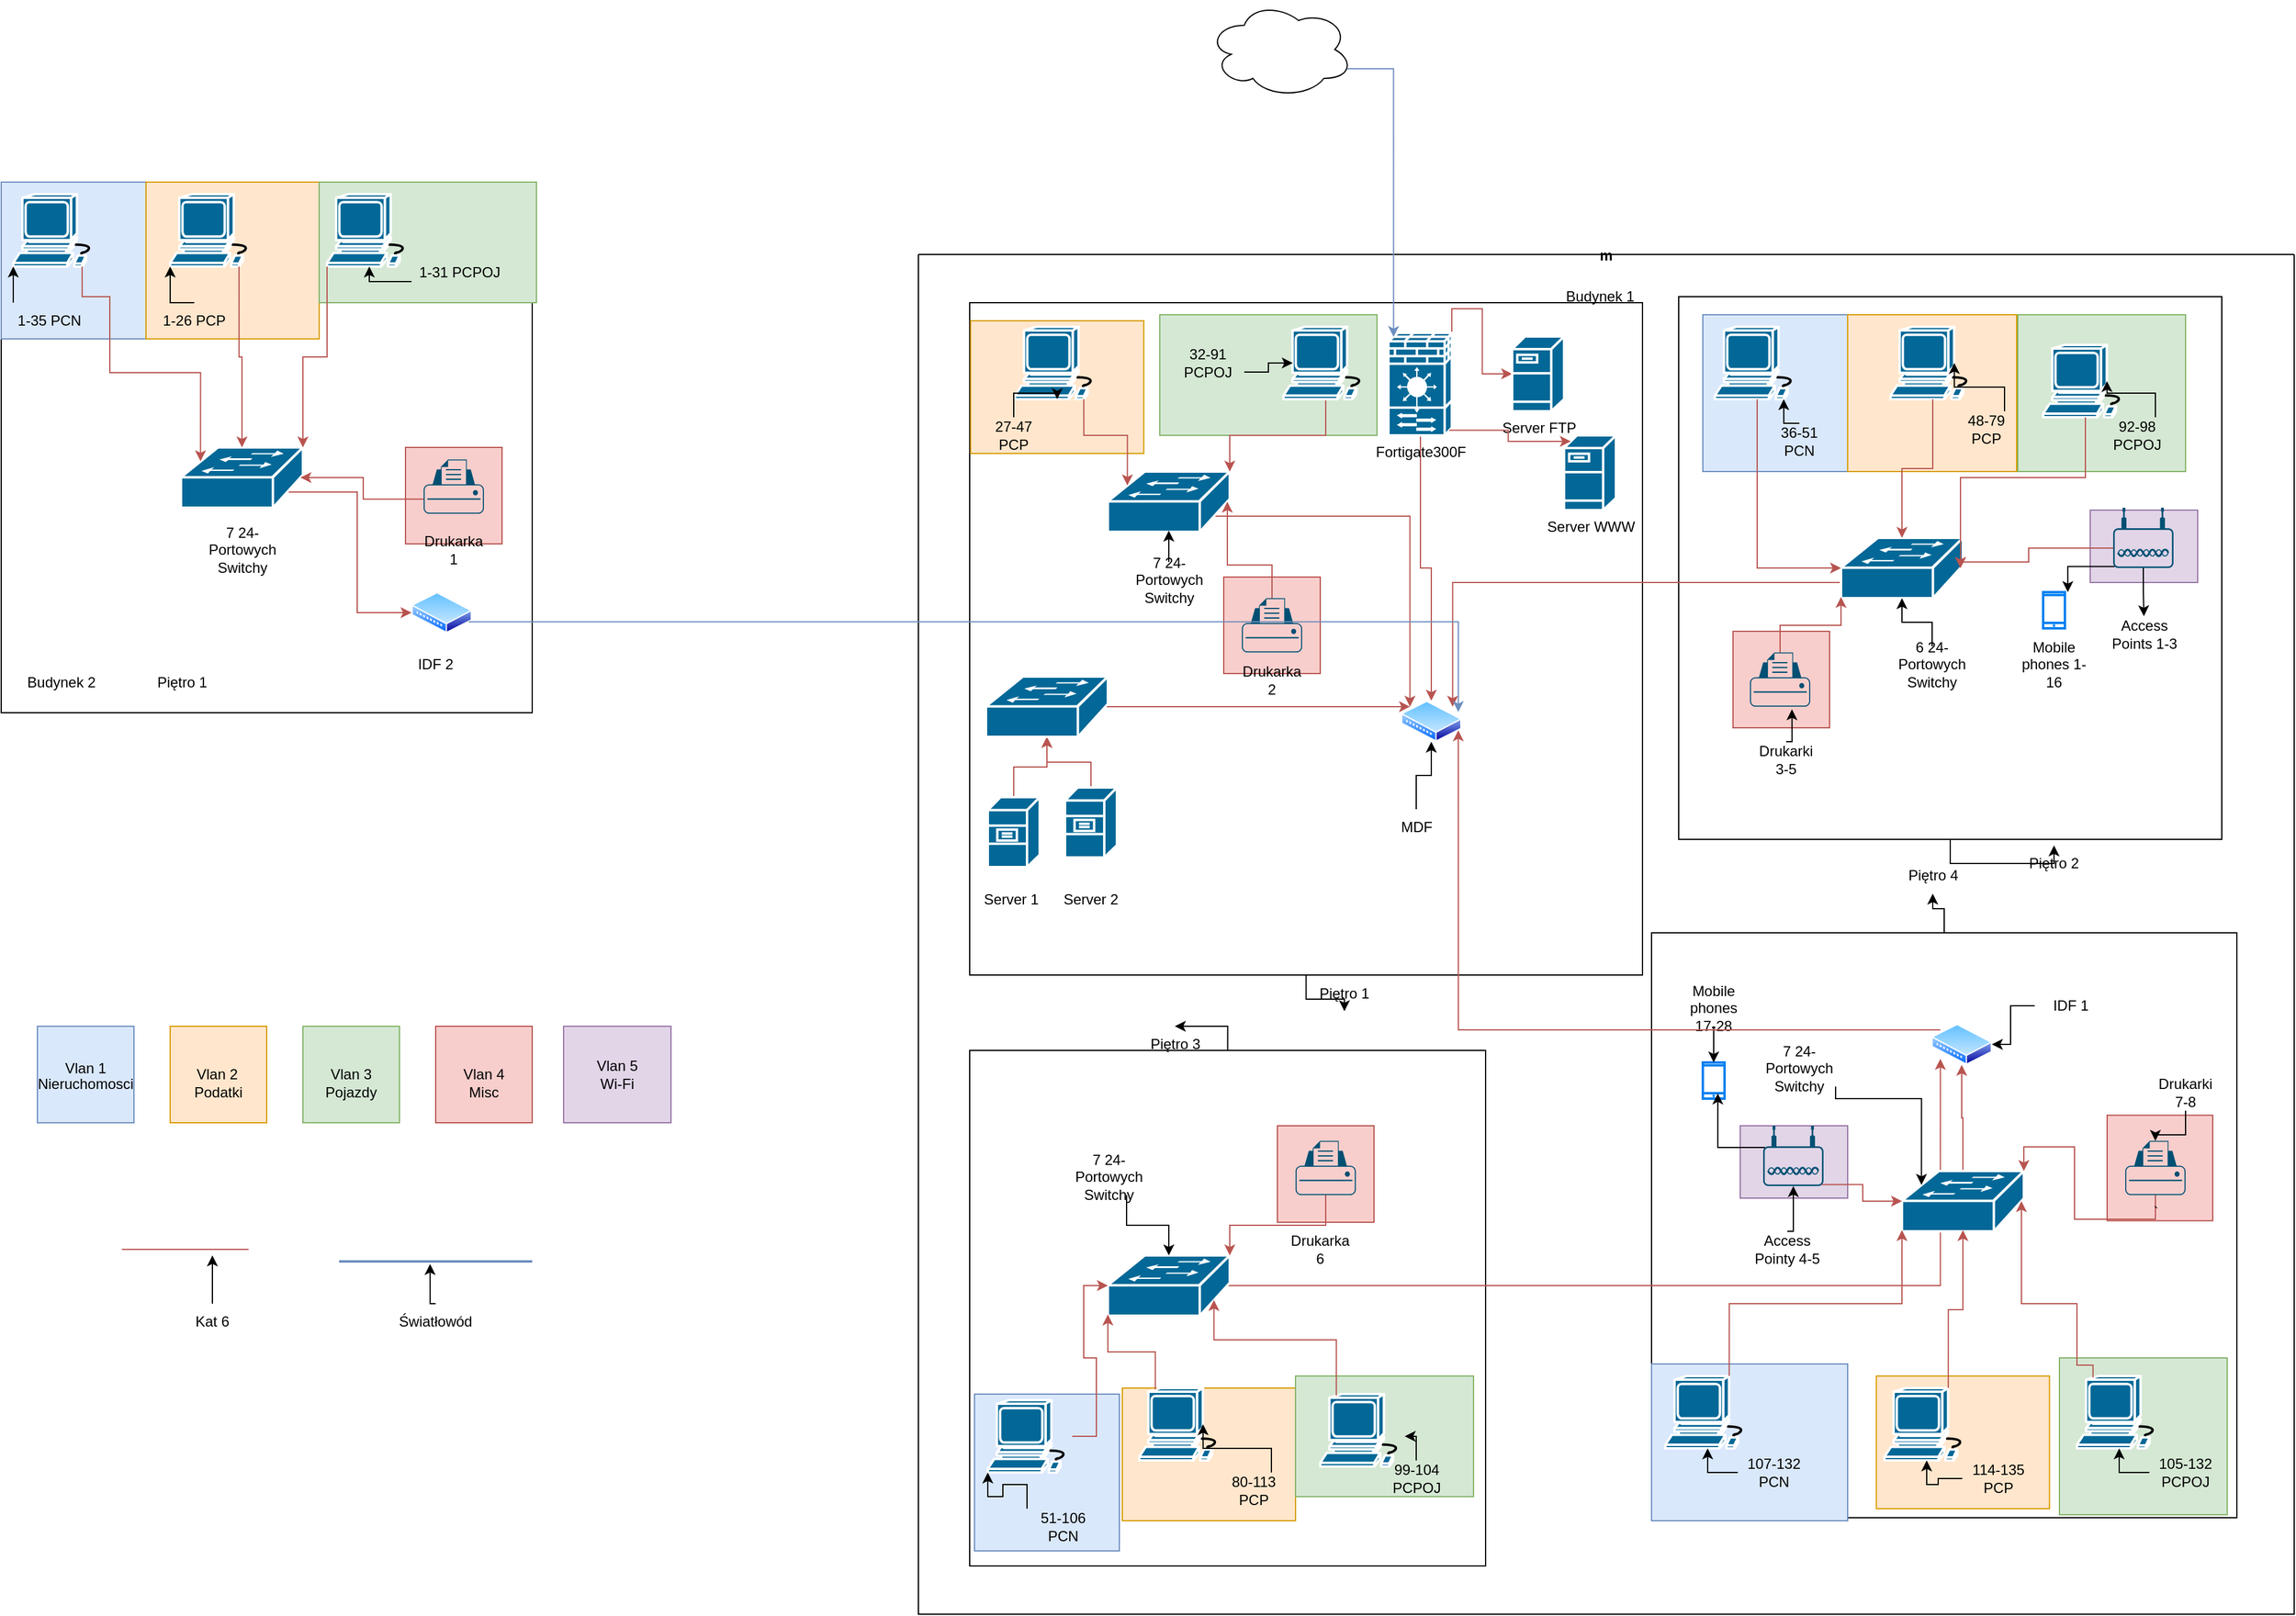 <mxfile version="24.7.8">
  <diagram name="Page-1" id="vrrhkwlHfLlNqbC9M2Xo">
    <mxGraphModel dx="474" dy="1667" grid="1" gridSize="10" guides="1" tooltips="1" connect="1" arrows="1" fold="1" page="1" pageScale="1" pageWidth="1169" pageHeight="827" math="0" shadow="0">
      <root>
        <mxCell id="0" />
        <mxCell id="1" parent="0" />
        <mxCell id="72nOnzI87R823NK41PAz-2" value="" style="whiteSpace=wrap;html=1;aspect=fixed;direction=east;" parent="1" vertex="1">
          <mxGeometry x="40" y="40" width="440" height="440" as="geometry" />
        </mxCell>
        <mxCell id="72nOnzI87R823NK41PAz-11" value="&lt;div&gt;Budynek 2&lt;/div&gt;" style="text;html=1;strokeColor=none;fillColor=none;align=center;verticalAlign=middle;whiteSpace=wrap;rounded=0;direction=east;" parent="1" vertex="1">
          <mxGeometry x="60" y="440" width="60" height="30" as="geometry" />
        </mxCell>
        <mxCell id="72nOnzI87R823NK41PAz-13" value="Piętro 1" style="text;html=1;strokeColor=none;fillColor=none;align=center;verticalAlign=middle;whiteSpace=wrap;rounded=0;direction=east;" parent="1" vertex="1">
          <mxGeometry x="160" y="440" width="60" height="30" as="geometry" />
        </mxCell>
        <mxCell id="72nOnzI87R823NK41PAz-166" style="edgeStyle=orthogonalEdgeStyle;rounded=0;orthogonalLoop=1;jettySize=auto;html=1;exitX=0.87;exitY=0.74;exitDx=0;exitDy=0;entryX=0;entryY=0.5;entryDx=0;entryDy=0;fillColor=#f8cecc;strokeColor=#b85450;exitPerimeter=0;" parent="1" source="72nOnzI87R823NK41PAz-51" target="72nOnzI87R823NK41PAz-157" edge="1">
          <mxGeometry relative="1" as="geometry" />
        </mxCell>
        <mxCell id="72nOnzI87R823NK41PAz-51" value="" style="shape=mxgraph.cisco.switches.workgroup_switch;sketch=0;html=1;pointerEvents=1;dashed=0;fillColor=#036897;strokeColor=#ffffff;strokeWidth=2;verticalLabelPosition=bottom;verticalAlign=top;align=center;outlineConnect=0;direction=east;" parent="1" vertex="1">
          <mxGeometry x="189" y="260" width="101" height="50" as="geometry" />
        </mxCell>
        <mxCell id="72nOnzI87R823NK41PAz-117" value="" style="ellipse;shape=cloud;whiteSpace=wrap;html=1;direction=east;" parent="1" vertex="1">
          <mxGeometry x="1040" y="-110" width="120" height="80" as="geometry" />
        </mxCell>
        <mxCell id="72nOnzI87R823NK41PAz-157" value="" style="image;aspect=fixed;perimeter=ellipsePerimeter;html=1;align=center;shadow=0;dashed=0;spacingTop=3;image=img/lib/active_directory/wiring_hub.svg;direction=east;" parent="1" vertex="1">
          <mxGeometry x="380" y="380" width="50" height="34" as="geometry" />
        </mxCell>
        <mxCell id="72nOnzI87R823NK41PAz-167" value="IDF 2" style="text;html=1;strokeColor=none;fillColor=none;align=center;verticalAlign=middle;whiteSpace=wrap;rounded=0;direction=east;" parent="1" vertex="1">
          <mxGeometry x="370" y="425" width="60" height="30" as="geometry" />
        </mxCell>
        <mxCell id="72nOnzI87R823NK41PAz-1" value="m" style="swimlane;startSize=0;direction=east;" parent="1" vertex="1">
          <mxGeometry x="800" y="100" width="1140" height="1127.5" as="geometry" />
        </mxCell>
        <mxCell id="72nOnzI87R823NK41PAz-29" style="edgeStyle=orthogonalEdgeStyle;rounded=0;orthogonalLoop=1;jettySize=auto;html=1;" parent="72nOnzI87R823NK41PAz-1" source="72nOnzI87R823NK41PAz-3" target="72nOnzI87R823NK41PAz-12" edge="1">
          <mxGeometry relative="1" as="geometry" />
        </mxCell>
        <mxCell id="72nOnzI87R823NK41PAz-3" value="" style="whiteSpace=wrap;html=1;aspect=fixed;direction=east;" parent="72nOnzI87R823NK41PAz-1" vertex="1">
          <mxGeometry x="42.5" y="40" width="557.5" height="557.5" as="geometry" />
        </mxCell>
        <mxCell id="72nOnzI87R823NK41PAz-27" style="edgeStyle=orthogonalEdgeStyle;rounded=0;orthogonalLoop=1;jettySize=auto;html=1;exitX=0.5;exitY=1;exitDx=0;exitDy=0;entryX=0.5;entryY=0;entryDx=0;entryDy=0;" parent="72nOnzI87R823NK41PAz-1" source="72nOnzI87R823NK41PAz-4" target="72nOnzI87R823NK41PAz-14" edge="1">
          <mxGeometry relative="1" as="geometry" />
        </mxCell>
        <mxCell id="72nOnzI87R823NK41PAz-4" value="" style="whiteSpace=wrap;html=1;aspect=fixed;direction=east;" parent="72nOnzI87R823NK41PAz-1" vertex="1">
          <mxGeometry x="630" y="35" width="450" height="450" as="geometry" />
        </mxCell>
        <mxCell id="72nOnzI87R823NK41PAz-31" style="edgeStyle=orthogonalEdgeStyle;rounded=0;orthogonalLoop=1;jettySize=auto;html=1;exitX=0.5;exitY=0;exitDx=0;exitDy=0;" parent="72nOnzI87R823NK41PAz-1" source="72nOnzI87R823NK41PAz-5" target="72nOnzI87R823NK41PAz-15" edge="1">
          <mxGeometry relative="1" as="geometry" />
        </mxCell>
        <mxCell id="72nOnzI87R823NK41PAz-5" value="" style="whiteSpace=wrap;html=1;aspect=fixed;direction=east;" parent="72nOnzI87R823NK41PAz-1" vertex="1">
          <mxGeometry x="42.5" y="660" width="427.5" height="427.5" as="geometry" />
        </mxCell>
        <mxCell id="72nOnzI87R823NK41PAz-32" style="edgeStyle=orthogonalEdgeStyle;rounded=0;orthogonalLoop=1;jettySize=auto;html=1;exitX=0.5;exitY=0;exitDx=0;exitDy=0;" parent="72nOnzI87R823NK41PAz-1" source="72nOnzI87R823NK41PAz-6" target="72nOnzI87R823NK41PAz-16" edge="1">
          <mxGeometry relative="1" as="geometry" />
        </mxCell>
        <mxCell id="72nOnzI87R823NK41PAz-6" value="" style="whiteSpace=wrap;html=1;aspect=fixed;direction=east;" parent="72nOnzI87R823NK41PAz-1" vertex="1">
          <mxGeometry x="607.5" y="562.5" width="485" height="485" as="geometry" />
        </mxCell>
        <mxCell id="72nOnzI87R823NK41PAz-9" value="Budynek 1" style="text;html=1;strokeColor=none;fillColor=none;align=center;verticalAlign=middle;whiteSpace=wrap;rounded=0;direction=east;" parent="72nOnzI87R823NK41PAz-1" vertex="1">
          <mxGeometry x="535" y="20" width="60" height="30" as="geometry" />
        </mxCell>
        <mxCell id="72nOnzI87R823NK41PAz-12" value="Piętro 1" style="text;html=1;strokeColor=none;fillColor=none;align=center;verticalAlign=middle;whiteSpace=wrap;rounded=0;direction=east;" parent="72nOnzI87R823NK41PAz-1" vertex="1">
          <mxGeometry x="323" y="597.5" width="60" height="30" as="geometry" />
        </mxCell>
        <mxCell id="72nOnzI87R823NK41PAz-14" value="Piętro 2" style="text;html=1;strokeColor=none;fillColor=none;align=center;verticalAlign=middle;whiteSpace=wrap;rounded=0;direction=east;" parent="72nOnzI87R823NK41PAz-1" vertex="1">
          <mxGeometry x="911" y="490" width="60" height="30" as="geometry" />
        </mxCell>
        <mxCell id="72nOnzI87R823NK41PAz-15" value="Piętro 3" style="text;html=1;strokeColor=none;fillColor=none;align=center;verticalAlign=middle;whiteSpace=wrap;rounded=0;direction=east;" parent="72nOnzI87R823NK41PAz-1" vertex="1">
          <mxGeometry x="182.5" y="640" width="60" height="30" as="geometry" />
        </mxCell>
        <mxCell id="72nOnzI87R823NK41PAz-16" value="Piętro 4" style="text;html=1;strokeColor=none;fillColor=none;align=center;verticalAlign=middle;whiteSpace=wrap;rounded=0;direction=east;" parent="72nOnzI87R823NK41PAz-1" vertex="1">
          <mxGeometry x="810.5" y="500" width="60" height="30" as="geometry" />
        </mxCell>
        <mxCell id="72nOnzI87R823NK41PAz-165" style="edgeStyle=orthogonalEdgeStyle;rounded=0;orthogonalLoop=1;jettySize=auto;html=1;exitX=0.87;exitY=0.74;exitDx=0;exitDy=0;entryX=0;entryY=0;entryDx=0;entryDy=0;fillColor=#f8cecc;strokeColor=#b85450;exitPerimeter=0;" parent="72nOnzI87R823NK41PAz-1" source="72nOnzI87R823NK41PAz-34" target="72nOnzI87R823NK41PAz-149" edge="1">
          <mxGeometry relative="1" as="geometry" />
        </mxCell>
        <mxCell id="72nOnzI87R823NK41PAz-34" value="" style="shape=mxgraph.cisco.switches.workgroup_switch;sketch=0;html=1;pointerEvents=1;dashed=0;fillColor=#036897;strokeColor=#ffffff;strokeWidth=2;verticalLabelPosition=bottom;verticalAlign=top;align=center;outlineConnect=0;direction=east;" parent="72nOnzI87R823NK41PAz-1" vertex="1">
          <mxGeometry x="157" y="180" width="101" height="50" as="geometry" />
        </mxCell>
        <mxCell id="72nOnzI87R823NK41PAz-184" style="edgeStyle=orthogonalEdgeStyle;rounded=0;orthogonalLoop=1;jettySize=auto;html=1;exitX=0.98;exitY=0.5;exitDx=0;exitDy=0;entryX=0;entryY=1;entryDx=0;entryDy=0;fillColor=#f8cecc;strokeColor=#b85450;exitPerimeter=0;" parent="72nOnzI87R823NK41PAz-1" source="72nOnzI87R823NK41PAz-36" target="72nOnzI87R823NK41PAz-156" edge="1">
          <mxGeometry relative="1" as="geometry" />
        </mxCell>
        <mxCell id="72nOnzI87R823NK41PAz-36" value="" style="shape=mxgraph.cisco.switches.workgroup_switch;sketch=0;html=1;pointerEvents=1;dashed=0;fillColor=#036897;strokeColor=#ffffff;strokeWidth=2;verticalLabelPosition=bottom;verticalAlign=top;align=center;outlineConnect=0;direction=east;" parent="72nOnzI87R823NK41PAz-1" vertex="1">
          <mxGeometry x="157" y="830" width="101" height="50" as="geometry" />
        </mxCell>
        <mxCell id="72nOnzI87R823NK41PAz-185" style="edgeStyle=orthogonalEdgeStyle;rounded=0;orthogonalLoop=1;jettySize=auto;html=1;exitX=0.87;exitY=0.74;exitDx=0;exitDy=0;entryX=1;entryY=0;entryDx=0;entryDy=0;fillColor=#f8cecc;strokeColor=#b85450;exitPerimeter=0;" parent="72nOnzI87R823NK41PAz-1" source="72nOnzI87R823NK41PAz-37" target="72nOnzI87R823NK41PAz-149" edge="1">
          <mxGeometry relative="1" as="geometry" />
        </mxCell>
        <mxCell id="72nOnzI87R823NK41PAz-37" value="" style="shape=mxgraph.cisco.switches.workgroup_switch;sketch=0;html=1;pointerEvents=1;dashed=0;fillColor=#036897;strokeColor=#ffffff;strokeWidth=2;verticalLabelPosition=bottom;verticalAlign=top;align=center;outlineConnect=0;direction=east;" parent="72nOnzI87R823NK41PAz-1" vertex="1">
          <mxGeometry x="764.5" y="235" width="101" height="50" as="geometry" />
        </mxCell>
        <mxCell id="72nOnzI87R823NK41PAz-163" value="" style="edgeStyle=orthogonalEdgeStyle;rounded=0;orthogonalLoop=1;jettySize=auto;html=1;fillColor=#f8cecc;strokeColor=#b85450;" parent="72nOnzI87R823NK41PAz-1" source="72nOnzI87R823NK41PAz-38" target="72nOnzI87R823NK41PAz-156" edge="1">
          <mxGeometry relative="1" as="geometry" />
        </mxCell>
        <mxCell id="72nOnzI87R823NK41PAz-38" value="" style="shape=mxgraph.cisco.switches.workgroup_switch;sketch=0;html=1;pointerEvents=1;dashed=0;fillColor=#036897;strokeColor=#ffffff;strokeWidth=2;verticalLabelPosition=bottom;verticalAlign=top;align=center;outlineConnect=0;direction=east;" parent="72nOnzI87R823NK41PAz-1" vertex="1">
          <mxGeometry x="815" y="760" width="101" height="50" as="geometry" />
        </mxCell>
        <mxCell id="72nOnzI87R823NK41PAz-72" value="" style="html=1;verticalLabelPosition=bottom;align=center;labelBackgroundColor=#ffffff;verticalAlign=top;strokeWidth=2;strokeColor=#0080F0;shadow=0;dashed=0;shape=mxgraph.ios7.icons.smartphone;direction=east;" parent="72nOnzI87R823NK41PAz-1" vertex="1">
          <mxGeometry x="932" y="280" width="18" height="30" as="geometry" />
        </mxCell>
        <mxCell id="72nOnzI87R823NK41PAz-73" value="Mobile phones 1-16" style="text;html=1;strokeColor=none;fillColor=none;align=center;verticalAlign=middle;whiteSpace=wrap;rounded=0;direction=east;" parent="72nOnzI87R823NK41PAz-1" vertex="1">
          <mxGeometry x="911" y="325" width="60" height="30" as="geometry" />
        </mxCell>
        <mxCell id="72nOnzI87R823NK41PAz-78" value="Drukarki 3-5" style="text;html=1;strokeColor=none;fillColor=none;align=center;verticalAlign=middle;whiteSpace=wrap;rounded=0;direction=east;" parent="72nOnzI87R823NK41PAz-1" vertex="1">
          <mxGeometry x="689" y="404" width="60" height="30" as="geometry" />
        </mxCell>
        <mxCell id="72nOnzI87R823NK41PAz-99" value="Drukarki 7-8" style="text;html=1;strokeColor=none;fillColor=none;align=center;verticalAlign=middle;whiteSpace=wrap;rounded=0;direction=east;" parent="72nOnzI87R823NK41PAz-1" vertex="1">
          <mxGeometry x="1020" y="680" width="60" height="30" as="geometry" />
        </mxCell>
        <mxCell id="72nOnzI87R823NK41PAz-169" style="edgeStyle=orthogonalEdgeStyle;rounded=0;orthogonalLoop=1;jettySize=auto;html=1;fillColor=#f8cecc;strokeColor=#b85450;exitX=0.5;exitY=0;exitDx=0;exitDy=0;exitPerimeter=0;" parent="72nOnzI87R823NK41PAz-1" source="72nOnzI87R823NK41PAz-112" target="72nOnzI87R823NK41PAz-168" edge="1">
          <mxGeometry relative="1" as="geometry" />
        </mxCell>
        <mxCell id="72nOnzI87R823NK41PAz-170" style="edgeStyle=orthogonalEdgeStyle;rounded=0;orthogonalLoop=1;jettySize=auto;html=1;fillColor=#f8cecc;strokeColor=#b85450;exitX=0.5;exitY=0;exitDx=0;exitDy=0;exitPerimeter=0;" parent="72nOnzI87R823NK41PAz-1" source="72nOnzI87R823NK41PAz-113" target="72nOnzI87R823NK41PAz-168" edge="1">
          <mxGeometry relative="1" as="geometry" />
        </mxCell>
        <mxCell id="72nOnzI87R823NK41PAz-113" value="" style="shape=mxgraph.cisco.servers.file_server;sketch=0;html=1;pointerEvents=1;dashed=0;fillColor=#036897;strokeColor=#ffffff;strokeWidth=2;verticalLabelPosition=bottom;verticalAlign=top;align=center;outlineConnect=0;direction=east;" parent="72nOnzI87R823NK41PAz-1" vertex="1">
          <mxGeometry x="121.5" y="442" width="43" height="58" as="geometry" />
        </mxCell>
        <mxCell id="72nOnzI87R823NK41PAz-119" value="" style="html=1;verticalLabelPosition=bottom;align=center;labelBackgroundColor=#ffffff;verticalAlign=top;strokeWidth=2;strokeColor=#0080F0;shadow=0;dashed=0;shape=mxgraph.ios7.icons.smartphone;direction=east;" parent="72nOnzI87R823NK41PAz-1" vertex="1">
          <mxGeometry x="650" y="670" width="18" height="30" as="geometry" />
        </mxCell>
        <mxCell id="72nOnzI87R823NK41PAz-154" value="" style="edgeStyle=orthogonalEdgeStyle;rounded=0;orthogonalLoop=1;jettySize=auto;html=1;" parent="72nOnzI87R823NK41PAz-1" source="72nOnzI87R823NK41PAz-120" target="72nOnzI87R823NK41PAz-119" edge="1">
          <mxGeometry relative="1" as="geometry" />
        </mxCell>
        <mxCell id="72nOnzI87R823NK41PAz-120" value="Mobile phones 17-28" style="text;html=1;strokeColor=none;fillColor=none;align=center;verticalAlign=middle;whiteSpace=wrap;rounded=0;direction=east;" parent="72nOnzI87R823NK41PAz-1" vertex="1">
          <mxGeometry x="629" y="610" width="60" height="30" as="geometry" />
        </mxCell>
        <mxCell id="72nOnzI87R823NK41PAz-160" style="edgeStyle=orthogonalEdgeStyle;rounded=0;orthogonalLoop=1;jettySize=auto;html=1;exitX=0.5;exitY=1;exitDx=0;exitDy=0;entryX=0.5;entryY=0;entryDx=0;entryDy=0;fillColor=#f8cecc;strokeColor=#b85450;exitPerimeter=0;" parent="72nOnzI87R823NK41PAz-1" source="72nOnzI87R823NK41PAz-116" target="72nOnzI87R823NK41PAz-149" edge="1">
          <mxGeometry relative="1" as="geometry" />
        </mxCell>
        <mxCell id="D9AzWVtUxg92JwBk0wAL-8" style="edgeStyle=orthogonalEdgeStyle;rounded=0;orthogonalLoop=1;jettySize=auto;html=1;fillColor=#f8cecc;strokeColor=#b85450;exitX=0.99;exitY=0.01;exitDx=0;exitDy=0;exitPerimeter=0;" parent="72nOnzI87R823NK41PAz-1" source="72nOnzI87R823NK41PAz-116" target="D9AzWVtUxg92JwBk0wAL-6" edge="1">
          <mxGeometry relative="1" as="geometry" />
        </mxCell>
        <mxCell id="72nOnzI87R823NK41PAz-116" value="Fortigate300F" style="shape=mxgraph.cisco.controllers_and_modules.firewall_service_module_(fwsm);sketch=0;html=1;pointerEvents=1;dashed=0;fillColor=#036897;strokeColor=#ffffff;strokeWidth=2;verticalLabelPosition=bottom;verticalAlign=top;align=center;outlineConnect=0;direction=east;" parent="72nOnzI87R823NK41PAz-1" vertex="1">
          <mxGeometry x="389.5" y="65" width="53" height="85" as="geometry" />
        </mxCell>
        <mxCell id="72nOnzI87R823NK41PAz-149" value="" style="image;aspect=fixed;perimeter=ellipsePerimeter;html=1;align=center;shadow=0;dashed=0;spacingTop=3;image=img/lib/active_directory/wiring_hub.svg;direction=east;" parent="72nOnzI87R823NK41PAz-1" vertex="1">
          <mxGeometry x="400" y="370" width="50" height="34" as="geometry" />
        </mxCell>
        <mxCell id="72nOnzI87R823NK41PAz-164" style="edgeStyle=orthogonalEdgeStyle;rounded=0;orthogonalLoop=1;jettySize=auto;html=1;exitX=0;exitY=0;exitDx=0;exitDy=0;entryX=1;entryY=0.75;entryDx=0;entryDy=0;fillColor=#f8cecc;strokeColor=#b85450;" parent="72nOnzI87R823NK41PAz-1" source="72nOnzI87R823NK41PAz-156" target="72nOnzI87R823NK41PAz-149" edge="1">
          <mxGeometry relative="1" as="geometry" />
        </mxCell>
        <mxCell id="72nOnzI87R823NK41PAz-156" value="" style="image;aspect=fixed;perimeter=ellipsePerimeter;html=1;align=center;shadow=0;dashed=0;spacingTop=3;image=img/lib/active_directory/wiring_hub.svg;direction=east;" parent="72nOnzI87R823NK41PAz-1" vertex="1">
          <mxGeometry x="839.5" y="638" width="50" height="34" as="geometry" />
        </mxCell>
        <mxCell id="72nOnzI87R823NK41PAz-159" value="" style="edgeStyle=orthogonalEdgeStyle;rounded=0;orthogonalLoop=1;jettySize=auto;html=1;" parent="72nOnzI87R823NK41PAz-1" source="72nOnzI87R823NK41PAz-158" target="72nOnzI87R823NK41PAz-149" edge="1">
          <mxGeometry relative="1" as="geometry" />
        </mxCell>
        <mxCell id="72nOnzI87R823NK41PAz-158" value="MDF" style="text;html=1;strokeColor=none;fillColor=none;align=center;verticalAlign=middle;whiteSpace=wrap;rounded=0;direction=east;" parent="72nOnzI87R823NK41PAz-1" vertex="1">
          <mxGeometry x="382.5" y="460" width="60" height="30" as="geometry" />
        </mxCell>
        <mxCell id="72nOnzI87R823NK41PAz-162" value="" style="edgeStyle=orthogonalEdgeStyle;rounded=0;orthogonalLoop=1;jettySize=auto;html=1;" parent="72nOnzI87R823NK41PAz-1" source="72nOnzI87R823NK41PAz-161" target="72nOnzI87R823NK41PAz-156" edge="1">
          <mxGeometry relative="1" as="geometry" />
        </mxCell>
        <mxCell id="72nOnzI87R823NK41PAz-161" value="IDF 1" style="text;html=1;strokeColor=none;fillColor=none;align=center;verticalAlign=middle;whiteSpace=wrap;rounded=0;direction=east;" parent="72nOnzI87R823NK41PAz-1" vertex="1">
          <mxGeometry x="925" y="608" width="60" height="30" as="geometry" />
        </mxCell>
        <mxCell id="72nOnzI87R823NK41PAz-171" style="edgeStyle=orthogonalEdgeStyle;rounded=0;orthogonalLoop=1;jettySize=auto;html=1;exitX=0.98;exitY=0.5;exitDx=0;exitDy=0;entryX=0;entryY=0;entryDx=0;entryDy=0;fillColor=#f8cecc;strokeColor=#b85450;exitPerimeter=0;" parent="72nOnzI87R823NK41PAz-1" source="72nOnzI87R823NK41PAz-168" target="72nOnzI87R823NK41PAz-149" edge="1">
          <mxGeometry relative="1" as="geometry" />
        </mxCell>
        <mxCell id="72nOnzI87R823NK41PAz-168" value="" style="shape=mxgraph.cisco.switches.workgroup_switch;sketch=0;html=1;pointerEvents=1;dashed=0;fillColor=#036897;strokeColor=#ffffff;strokeWidth=2;verticalLabelPosition=bottom;verticalAlign=top;align=center;outlineConnect=0;direction=east;" parent="72nOnzI87R823NK41PAz-1" vertex="1">
          <mxGeometry x="56" y="350" width="101" height="50" as="geometry" />
        </mxCell>
        <mxCell id="72nOnzI87R823NK41PAz-173" value="" style="rounded=0;whiteSpace=wrap;html=1;fillColor=#ffe6cc;strokeColor=#d79b00;direction=east;" parent="72nOnzI87R823NK41PAz-1" vertex="1">
          <mxGeometry x="43.25" y="55" width="143.5" height="110" as="geometry" />
        </mxCell>
        <mxCell id="72nOnzI87R823NK41PAz-112" value="" style="shape=mxgraph.cisco.servers.file_server;sketch=0;html=1;pointerEvents=1;dashed=0;fillColor=#036897;strokeColor=#ffffff;strokeWidth=2;verticalLabelPosition=bottom;verticalAlign=top;align=center;outlineConnect=0;direction=east;" parent="72nOnzI87R823NK41PAz-1" vertex="1">
          <mxGeometry x="57.5" y="450" width="43" height="58" as="geometry" />
        </mxCell>
        <mxCell id="72nOnzI87R823NK41PAz-174" value="" style="rounded=0;whiteSpace=wrap;html=1;fillColor=#d5e8d4;strokeColor=#82b366;direction=east;" parent="72nOnzI87R823NK41PAz-1" vertex="1">
          <mxGeometry x="200" y="50" width="180" height="100" as="geometry" />
        </mxCell>
        <mxCell id="72nOnzI87R823NK41PAz-22" value="" style="shape=mxgraph.cisco.computers_and_peripherals.workstation;sketch=0;html=1;pointerEvents=1;dashed=0;fillColor=#036897;strokeColor=#ffffff;strokeWidth=2;verticalLabelPosition=bottom;verticalAlign=top;align=center;outlineConnect=0;direction=east;" parent="72nOnzI87R823NK41PAz-1" vertex="1">
          <mxGeometry x="80" y="60" width="70" height="60" as="geometry" />
        </mxCell>
        <mxCell id="72nOnzI87R823NK41PAz-52" value="27-47 PCP" style="text;html=1;strokeColor=none;fillColor=none;align=center;verticalAlign=middle;whiteSpace=wrap;rounded=0;direction=east;" parent="72nOnzI87R823NK41PAz-1" vertex="1">
          <mxGeometry x="49" y="135" width="60" height="30" as="geometry" />
        </mxCell>
        <mxCell id="72nOnzI87R823NK41PAz-135" style="edgeStyle=orthogonalEdgeStyle;rounded=0;orthogonalLoop=1;jettySize=auto;html=1;exitX=0.815;exitY=1;exitDx=0;exitDy=0;exitPerimeter=0;entryX=0.16;entryY=0.23;entryDx=0;entryDy=0;entryPerimeter=0;fillColor=#f8cecc;strokeColor=#b85450;" parent="72nOnzI87R823NK41PAz-1" source="72nOnzI87R823NK41PAz-22" target="72nOnzI87R823NK41PAz-34" edge="1">
          <mxGeometry relative="1" as="geometry" />
        </mxCell>
        <mxCell id="72nOnzI87R823NK41PAz-134" style="edgeStyle=orthogonalEdgeStyle;rounded=0;orthogonalLoop=1;jettySize=auto;html=1;exitX=0.5;exitY=0;exitDx=0;exitDy=0;" parent="72nOnzI87R823NK41PAz-1" source="72nOnzI87R823NK41PAz-52" target="72nOnzI87R823NK41PAz-22" edge="1">
          <mxGeometry relative="1" as="geometry" />
        </mxCell>
        <mxCell id="72nOnzI87R823NK41PAz-137" style="edgeStyle=orthogonalEdgeStyle;rounded=0;orthogonalLoop=1;jettySize=auto;html=1;exitX=0.5;exitY=1;exitDx=0;exitDy=0;exitPerimeter=0;entryX=1;entryY=0;entryDx=0;entryDy=0;entryPerimeter=0;fillColor=#f8cecc;strokeColor=#b85450;" parent="72nOnzI87R823NK41PAz-1" source="72nOnzI87R823NK41PAz-25" target="72nOnzI87R823NK41PAz-34" edge="1">
          <mxGeometry relative="1" as="geometry" />
        </mxCell>
        <mxCell id="72nOnzI87R823NK41PAz-25" value="" style="shape=mxgraph.cisco.computers_and_peripherals.workstation;sketch=0;html=1;pointerEvents=1;dashed=0;fillColor=#036897;strokeColor=#ffffff;strokeWidth=2;verticalLabelPosition=bottom;verticalAlign=top;align=center;outlineConnect=0;direction=east;" parent="72nOnzI87R823NK41PAz-1" vertex="1">
          <mxGeometry x="302.5" y="60" width="70" height="60" as="geometry" />
        </mxCell>
        <mxCell id="72nOnzI87R823NK41PAz-53" value="32-91 PCPOJ" style="text;html=1;strokeColor=none;fillColor=none;align=center;verticalAlign=middle;whiteSpace=wrap;rounded=0;direction=east;" parent="72nOnzI87R823NK41PAz-1" vertex="1">
          <mxGeometry x="210" y="75" width="60" height="30" as="geometry" />
        </mxCell>
        <mxCell id="72nOnzI87R823NK41PAz-136" style="edgeStyle=orthogonalEdgeStyle;rounded=0;orthogonalLoop=1;jettySize=auto;html=1;exitX=1;exitY=0.75;exitDx=0;exitDy=0;entryX=0.11;entryY=0.5;entryDx=0;entryDy=0;entryPerimeter=0;" parent="72nOnzI87R823NK41PAz-1" source="72nOnzI87R823NK41PAz-53" target="72nOnzI87R823NK41PAz-25" edge="1">
          <mxGeometry relative="1" as="geometry" />
        </mxCell>
        <mxCell id="72nOnzI87R823NK41PAz-178" value="" style="rounded=0;whiteSpace=wrap;html=1;fillColor=#dae8fc;strokeColor=#6c8ebf;direction=east;" parent="72nOnzI87R823NK41PAz-1" vertex="1">
          <mxGeometry x="650" y="50" width="120" height="130" as="geometry" />
        </mxCell>
        <mxCell id="72nOnzI87R823NK41PAz-39" value="" style="shape=mxgraph.cisco.computers_and_peripherals.workstation;sketch=0;html=1;pointerEvents=1;dashed=0;fillColor=#036897;strokeColor=#ffffff;strokeWidth=2;verticalLabelPosition=bottom;verticalAlign=top;align=center;outlineConnect=0;direction=east;" parent="72nOnzI87R823NK41PAz-1" vertex="1">
          <mxGeometry x="660" y="60" width="70" height="60" as="geometry" />
        </mxCell>
        <mxCell id="72nOnzI87R823NK41PAz-141" style="edgeStyle=orthogonalEdgeStyle;rounded=0;orthogonalLoop=1;jettySize=auto;html=1;exitX=0.5;exitY=0;exitDx=0;exitDy=0;entryX=0.815;entryY=1;entryDx=0;entryDy=0;entryPerimeter=0;" parent="72nOnzI87R823NK41PAz-1" source="72nOnzI87R823NK41PAz-59" target="72nOnzI87R823NK41PAz-39" edge="1">
          <mxGeometry relative="1" as="geometry" />
        </mxCell>
        <mxCell id="72nOnzI87R823NK41PAz-63" style="edgeStyle=orthogonalEdgeStyle;rounded=0;orthogonalLoop=1;jettySize=auto;html=1;exitX=0.5;exitY=1;exitDx=0;exitDy=0;exitPerimeter=0;entryX=0;entryY=0.5;entryDx=0;entryDy=0;entryPerimeter=0;fillColor=#f8cecc;strokeColor=#b85450;" parent="72nOnzI87R823NK41PAz-1" source="72nOnzI87R823NK41PAz-39" target="72nOnzI87R823NK41PAz-37" edge="1">
          <mxGeometry relative="1" as="geometry" />
        </mxCell>
        <mxCell id="72nOnzI87R823NK41PAz-59" value="36-51 PCN" style="text;html=1;strokeColor=none;fillColor=none;align=center;verticalAlign=middle;whiteSpace=wrap;rounded=0;direction=east;" parent="72nOnzI87R823NK41PAz-1" vertex="1">
          <mxGeometry x="700" y="140" width="60" height="30" as="geometry" />
        </mxCell>
        <mxCell id="72nOnzI87R823NK41PAz-179" value="" style="rounded=0;whiteSpace=wrap;html=1;fillColor=#ffe6cc;strokeColor=#d79b00;direction=east;" parent="72nOnzI87R823NK41PAz-1" vertex="1">
          <mxGeometry x="770" y="50" width="140" height="130" as="geometry" />
        </mxCell>
        <mxCell id="72nOnzI87R823NK41PAz-40" value="" style="shape=mxgraph.cisco.computers_and_peripherals.workstation;sketch=0;html=1;pointerEvents=1;dashed=0;fillColor=#036897;strokeColor=#ffffff;strokeWidth=2;verticalLabelPosition=bottom;verticalAlign=top;align=center;outlineConnect=0;direction=east;" parent="72nOnzI87R823NK41PAz-1" vertex="1">
          <mxGeometry x="805.5" y="60" width="70" height="60" as="geometry" />
        </mxCell>
        <mxCell id="72nOnzI87R823NK41PAz-60" value="48-79 PCP" style="text;html=1;strokeColor=none;fillColor=none;align=center;verticalAlign=middle;whiteSpace=wrap;rounded=0;direction=east;" parent="72nOnzI87R823NK41PAz-1" vertex="1">
          <mxGeometry x="855" y="130" width="60" height="30" as="geometry" />
        </mxCell>
        <mxCell id="72nOnzI87R823NK41PAz-65" style="edgeStyle=orthogonalEdgeStyle;rounded=0;orthogonalLoop=1;jettySize=auto;html=1;fillColor=#f8cecc;strokeColor=#b85450;exitX=0.5;exitY=1;exitDx=0;exitDy=0;exitPerimeter=0;" parent="72nOnzI87R823NK41PAz-1" source="72nOnzI87R823NK41PAz-40" target="72nOnzI87R823NK41PAz-37" edge="1">
          <mxGeometry relative="1" as="geometry" />
        </mxCell>
        <mxCell id="72nOnzI87R823NK41PAz-142" style="edgeStyle=orthogonalEdgeStyle;rounded=0;orthogonalLoop=1;jettySize=auto;html=1;exitX=0.75;exitY=0;exitDx=0;exitDy=0;entryX=0.755;entryY=0.5;entryDx=0;entryDy=0;entryPerimeter=0;" parent="72nOnzI87R823NK41PAz-1" source="72nOnzI87R823NK41PAz-60" target="72nOnzI87R823NK41PAz-40" edge="1">
          <mxGeometry relative="1" as="geometry" />
        </mxCell>
        <mxCell id="72nOnzI87R823NK41PAz-180" value="" style="rounded=0;whiteSpace=wrap;html=1;fillColor=#d5e8d4;strokeColor=#82b366;direction=east;" parent="72nOnzI87R823NK41PAz-1" vertex="1">
          <mxGeometry x="911" y="50" width="139" height="130" as="geometry" />
        </mxCell>
        <mxCell id="72nOnzI87R823NK41PAz-41" value="" style="shape=mxgraph.cisco.computers_and_peripherals.workstation;sketch=0;html=1;pointerEvents=1;dashed=0;fillColor=#036897;strokeColor=#ffffff;strokeWidth=2;verticalLabelPosition=bottom;verticalAlign=top;align=center;outlineConnect=0;direction=east;" parent="72nOnzI87R823NK41PAz-1" vertex="1">
          <mxGeometry x="932" y="75" width="70" height="60" as="geometry" />
        </mxCell>
        <mxCell id="72nOnzI87R823NK41PAz-61" value="92-98 PCPOJ" style="text;html=1;strokeColor=none;fillColor=none;align=center;verticalAlign=middle;whiteSpace=wrap;rounded=0;direction=east;" parent="72nOnzI87R823NK41PAz-1" vertex="1">
          <mxGeometry x="980" y="135" width="60" height="30" as="geometry" />
        </mxCell>
        <mxCell id="72nOnzI87R823NK41PAz-64" style="edgeStyle=orthogonalEdgeStyle;rounded=0;orthogonalLoop=1;jettySize=auto;html=1;exitX=0.5;exitY=1;exitDx=0;exitDy=0;exitPerimeter=0;entryX=0.98;entryY=0.5;entryDx=0;entryDy=0;entryPerimeter=0;fillColor=#f8cecc;strokeColor=#b85450;" parent="72nOnzI87R823NK41PAz-1" source="72nOnzI87R823NK41PAz-41" target="72nOnzI87R823NK41PAz-37" edge="1">
          <mxGeometry relative="1" as="geometry" />
        </mxCell>
        <mxCell id="72nOnzI87R823NK41PAz-143" style="edgeStyle=orthogonalEdgeStyle;rounded=0;orthogonalLoop=1;jettySize=auto;html=1;exitX=0.75;exitY=0;exitDx=0;exitDy=0;entryX=0.755;entryY=0.5;entryDx=0;entryDy=0;entryPerimeter=0;" parent="72nOnzI87R823NK41PAz-1" source="72nOnzI87R823NK41PAz-61" target="72nOnzI87R823NK41PAz-41" edge="1">
          <mxGeometry relative="1" as="geometry" />
        </mxCell>
        <mxCell id="72nOnzI87R823NK41PAz-181" value="" style="whiteSpace=wrap;html=1;aspect=fixed;fillColor=#f8cecc;strokeColor=#b85450;direction=east;" parent="72nOnzI87R823NK41PAz-1" vertex="1">
          <mxGeometry x="253" y="267.5" width="80" height="80" as="geometry" />
        </mxCell>
        <mxCell id="72nOnzI87R823NK41PAz-57" value="" style="points=[[0.22,0.185,0],[0.5,0,0],[0.78,0.185,0],[0.975,0.49,0],[1,0.73,0],[0.975,0.97,0],[0.5,1,0],[0.025,0.97,0],[0,0.73,0],[0.025,0.49,0]];verticalLabelPosition=bottom;sketch=0;html=1;verticalAlign=top;aspect=fixed;align=center;pointerEvents=1;shape=mxgraph.cisco19.printer;fillColor=#005073;strokeColor=none;direction=east;" parent="72nOnzI87R823NK41PAz-1" vertex="1">
          <mxGeometry x="268" y="285" width="50" height="45" as="geometry" />
        </mxCell>
        <mxCell id="72nOnzI87R823NK41PAz-58" style="edgeStyle=orthogonalEdgeStyle;rounded=0;orthogonalLoop=1;jettySize=auto;html=1;exitX=0.5;exitY=0;exitDx=0;exitDy=0;exitPerimeter=0;entryX=0.98;entryY=0.5;entryDx=0;entryDy=0;entryPerimeter=0;fillColor=#f8cecc;strokeColor=#b85450;" parent="72nOnzI87R823NK41PAz-1" source="72nOnzI87R823NK41PAz-57" target="72nOnzI87R823NK41PAz-34" edge="1">
          <mxGeometry relative="1" as="geometry" />
        </mxCell>
        <mxCell id="72nOnzI87R823NK41PAz-182" value="" style="whiteSpace=wrap;html=1;aspect=fixed;fillColor=#f8cecc;strokeColor=#b85450;direction=east;" parent="72nOnzI87R823NK41PAz-1" vertex="1">
          <mxGeometry x="675" y="312.5" width="80" height="80" as="geometry" />
        </mxCell>
        <mxCell id="72nOnzI87R823NK41PAz-76" value="" style="points=[[0.22,0.185,0],[0.5,0,0],[0.78,0.185,0],[0.975,0.49,0],[1,0.73,0],[0.975,0.97,0],[0.5,1,0],[0.025,0.97,0],[0,0.73,0],[0.025,0.49,0]];verticalLabelPosition=bottom;sketch=0;html=1;verticalAlign=top;aspect=fixed;align=center;pointerEvents=1;shape=mxgraph.cisco19.printer;fillColor=#005073;strokeColor=none;direction=east;" parent="72nOnzI87R823NK41PAz-1" vertex="1">
          <mxGeometry x="689" y="330" width="50" height="45" as="geometry" />
        </mxCell>
        <mxCell id="72nOnzI87R823NK41PAz-79" style="edgeStyle=orthogonalEdgeStyle;rounded=0;orthogonalLoop=1;jettySize=auto;html=1;exitX=0.5;exitY=0;exitDx=0;exitDy=0;exitPerimeter=0;entryX=0;entryY=0.98;entryDx=0;entryDy=0;entryPerimeter=0;fillColor=#f8cecc;strokeColor=#b85450;" parent="72nOnzI87R823NK41PAz-1" source="72nOnzI87R823NK41PAz-76" target="72nOnzI87R823NK41PAz-37" edge="1">
          <mxGeometry relative="1" as="geometry" />
        </mxCell>
        <mxCell id="72nOnzI87R823NK41PAz-177" style="edgeStyle=orthogonalEdgeStyle;rounded=0;orthogonalLoop=1;jettySize=auto;html=1;exitX=0.5;exitY=0;exitDx=0;exitDy=0;entryX=0.697;entryY=1.048;entryDx=0;entryDy=0;entryPerimeter=0;" parent="72nOnzI87R823NK41PAz-1" source="72nOnzI87R823NK41PAz-78" target="72nOnzI87R823NK41PAz-76" edge="1">
          <mxGeometry relative="1" as="geometry" />
        </mxCell>
        <mxCell id="72nOnzI87R823NK41PAz-183" value="" style="rounded=0;whiteSpace=wrap;html=1;fillColor=#ffe6cc;strokeColor=#d79b00;direction=east;" parent="72nOnzI87R823NK41PAz-1" vertex="1">
          <mxGeometry x="169" y="940" width="143.5" height="110" as="geometry" />
        </mxCell>
        <mxCell id="72nOnzI87R823NK41PAz-43" value="" style="shape=mxgraph.cisco.computers_and_peripherals.workstation;sketch=0;html=1;pointerEvents=1;dashed=0;fillColor=#036897;strokeColor=#ffffff;strokeWidth=2;verticalLabelPosition=bottom;verticalAlign=top;align=center;outlineConnect=0;direction=east;" parent="72nOnzI87R823NK41PAz-1" vertex="1">
          <mxGeometry x="183" y="940" width="70" height="60" as="geometry" />
        </mxCell>
        <mxCell id="72nOnzI87R823NK41PAz-87" style="edgeStyle=orthogonalEdgeStyle;rounded=0;orthogonalLoop=1;jettySize=auto;html=1;exitX=0.19;exitY=0.02;exitDx=0;exitDy=0;exitPerimeter=0;entryX=0;entryY=0.98;entryDx=0;entryDy=0;entryPerimeter=0;fillColor=#f8cecc;strokeColor=#b85450;" parent="72nOnzI87R823NK41PAz-1" source="72nOnzI87R823NK41PAz-43" target="72nOnzI87R823NK41PAz-36" edge="1">
          <mxGeometry relative="1" as="geometry" />
        </mxCell>
        <mxCell id="72nOnzI87R823NK41PAz-147" style="edgeStyle=orthogonalEdgeStyle;rounded=0;orthogonalLoop=1;jettySize=auto;html=1;exitX=0.75;exitY=0;exitDx=0;exitDy=0;entryX=0.755;entryY=0.5;entryDx=0;entryDy=0;entryPerimeter=0;" parent="72nOnzI87R823NK41PAz-1" source="72nOnzI87R823NK41PAz-82" target="72nOnzI87R823NK41PAz-43" edge="1">
          <mxGeometry relative="1" as="geometry" />
        </mxCell>
        <mxCell id="72nOnzI87R823NK41PAz-82" value="80-113 PCP" style="text;html=1;strokeColor=none;fillColor=none;align=center;verticalAlign=middle;whiteSpace=wrap;rounded=0;direction=east;" parent="72nOnzI87R823NK41PAz-1" vertex="1">
          <mxGeometry x="247.5" y="1010" width="60" height="30" as="geometry" />
        </mxCell>
        <mxCell id="72nOnzI87R823NK41PAz-187" value="" style="rounded=0;whiteSpace=wrap;html=1;fillColor=#dae8fc;strokeColor=#6c8ebf;direction=east;" parent="72nOnzI87R823NK41PAz-1" vertex="1">
          <mxGeometry x="46.5" y="945" width="120" height="130" as="geometry" />
        </mxCell>
        <mxCell id="72nOnzI87R823NK41PAz-88" style="edgeStyle=orthogonalEdgeStyle;rounded=0;orthogonalLoop=1;jettySize=auto;html=1;fillColor=#f8cecc;strokeColor=#b85450;entryX=0;entryY=0.5;entryDx=0;entryDy=0;entryPerimeter=0;" parent="72nOnzI87R823NK41PAz-1" source="72nOnzI87R823NK41PAz-42" target="72nOnzI87R823NK41PAz-36" edge="1">
          <mxGeometry relative="1" as="geometry" />
        </mxCell>
        <mxCell id="72nOnzI87R823NK41PAz-42" value="" style="shape=mxgraph.cisco.computers_and_peripherals.workstation;sketch=0;html=1;pointerEvents=1;dashed=0;fillColor=#036897;strokeColor=#ffffff;strokeWidth=2;verticalLabelPosition=bottom;verticalAlign=top;align=center;outlineConnect=0;direction=east;" parent="72nOnzI87R823NK41PAz-1" vertex="1">
          <mxGeometry x="57.5" y="950" width="70" height="60" as="geometry" />
        </mxCell>
        <mxCell id="72nOnzI87R823NK41PAz-148" style="edgeStyle=orthogonalEdgeStyle;rounded=0;orthogonalLoop=1;jettySize=auto;html=1;exitX=0;exitY=0;exitDx=0;exitDy=0;entryX=0;entryY=1;entryDx=0;entryDy=0;entryPerimeter=0;" parent="72nOnzI87R823NK41PAz-1" source="72nOnzI87R823NK41PAz-80" target="72nOnzI87R823NK41PAz-42" edge="1">
          <mxGeometry relative="1" as="geometry" />
        </mxCell>
        <mxCell id="72nOnzI87R823NK41PAz-80" value="51-106 PCN" style="text;html=1;strokeColor=none;fillColor=none;align=center;verticalAlign=middle;whiteSpace=wrap;rounded=0;direction=east;" parent="72nOnzI87R823NK41PAz-1" vertex="1">
          <mxGeometry x="90" y="1040" width="60" height="30" as="geometry" />
        </mxCell>
        <mxCell id="72nOnzI87R823NK41PAz-188" value="" style="rounded=0;whiteSpace=wrap;html=1;fillColor=#d5e8d4;strokeColor=#82b366;direction=east;" parent="72nOnzI87R823NK41PAz-1" vertex="1">
          <mxGeometry x="312.5" y="930" width="147.5" height="100" as="geometry" />
        </mxCell>
        <mxCell id="72nOnzI87R823NK41PAz-44" value="" style="shape=mxgraph.cisco.computers_and_peripherals.workstation;sketch=0;html=1;pointerEvents=1;dashed=0;fillColor=#036897;strokeColor=#ffffff;strokeWidth=2;verticalLabelPosition=bottom;verticalAlign=top;align=center;outlineConnect=0;direction=east;" parent="72nOnzI87R823NK41PAz-1" vertex="1">
          <mxGeometry x="333" y="945" width="70" height="60" as="geometry" />
        </mxCell>
        <mxCell id="72nOnzI87R823NK41PAz-86" style="edgeStyle=orthogonalEdgeStyle;rounded=0;orthogonalLoop=1;jettySize=auto;html=1;exitX=0.19;exitY=0.02;exitDx=0;exitDy=0;exitPerimeter=0;entryX=0.87;entryY=0.74;entryDx=0;entryDy=0;entryPerimeter=0;fillColor=#f8cecc;strokeColor=#b85450;" parent="72nOnzI87R823NK41PAz-1" source="72nOnzI87R823NK41PAz-44" target="72nOnzI87R823NK41PAz-36" edge="1">
          <mxGeometry relative="1" as="geometry">
            <Array as="points">
              <mxPoint x="346" y="900" />
              <mxPoint x="245" y="900" />
            </Array>
          </mxGeometry>
        </mxCell>
        <mxCell id="72nOnzI87R823NK41PAz-145" style="edgeStyle=orthogonalEdgeStyle;rounded=0;orthogonalLoop=1;jettySize=auto;html=1;exitX=0.5;exitY=0;exitDx=0;exitDy=0;" parent="72nOnzI87R823NK41PAz-1" source="72nOnzI87R823NK41PAz-83" target="72nOnzI87R823NK41PAz-44" edge="1">
          <mxGeometry relative="1" as="geometry">
            <Array as="points">
              <mxPoint x="412" y="980" />
            </Array>
          </mxGeometry>
        </mxCell>
        <mxCell id="72nOnzI87R823NK41PAz-83" value="99-104 PCPOJ" style="text;html=1;strokeColor=none;fillColor=none;align=center;verticalAlign=middle;whiteSpace=wrap;rounded=0;direction=east;" parent="72nOnzI87R823NK41PAz-1" vertex="1">
          <mxGeometry x="382.5" y="1000" width="60" height="30" as="geometry" />
        </mxCell>
        <mxCell id="72nOnzI87R823NK41PAz-191" value="" style="whiteSpace=wrap;html=1;aspect=fixed;fillColor=#f8cecc;strokeColor=#b85450;direction=east;" parent="72nOnzI87R823NK41PAz-1" vertex="1">
          <mxGeometry x="297.5" y="722.5" width="80" height="80" as="geometry" />
        </mxCell>
        <mxCell id="72nOnzI87R823NK41PAz-89" value="" style="points=[[0.22,0.185,0],[0.5,0,0],[0.78,0.185,0],[0.975,0.49,0],[1,0.73,0],[0.975,0.97,0],[0.5,1,0],[0.025,0.97,0],[0,0.73,0],[0.025,0.49,0]];verticalLabelPosition=bottom;sketch=0;html=1;verticalAlign=top;aspect=fixed;align=center;pointerEvents=1;shape=mxgraph.cisco19.printer;fillColor=#005073;strokeColor=none;direction=east;" parent="72nOnzI87R823NK41PAz-1" vertex="1">
          <mxGeometry x="312.5" y="735" width="50" height="45" as="geometry" />
        </mxCell>
        <mxCell id="72nOnzI87R823NK41PAz-91" style="edgeStyle=orthogonalEdgeStyle;rounded=0;orthogonalLoop=1;jettySize=auto;html=1;exitX=0.5;exitY=1;exitDx=0;exitDy=0;exitPerimeter=0;entryX=1;entryY=0;entryDx=0;entryDy=0;entryPerimeter=0;fillColor=#f8cecc;strokeColor=#b85450;" parent="72nOnzI87R823NK41PAz-1" source="72nOnzI87R823NK41PAz-89" target="72nOnzI87R823NK41PAz-36" edge="1">
          <mxGeometry relative="1" as="geometry" />
        </mxCell>
        <mxCell id="72nOnzI87R823NK41PAz-193" value="" style="rounded=0;whiteSpace=wrap;html=1;fillColor=#dae8fc;strokeColor=#6c8ebf;direction=east;" parent="72nOnzI87R823NK41PAz-1" vertex="1">
          <mxGeometry x="607.5" y="920" width="162.5" height="130" as="geometry" />
        </mxCell>
        <mxCell id="72nOnzI87R823NK41PAz-45" value="" style="shape=mxgraph.cisco.computers_and_peripherals.workstation;sketch=0;html=1;pointerEvents=1;dashed=0;fillColor=#036897;strokeColor=#ffffff;strokeWidth=2;verticalLabelPosition=bottom;verticalAlign=top;align=center;outlineConnect=0;direction=east;" parent="72nOnzI87R823NK41PAz-1" vertex="1">
          <mxGeometry x="619" y="930" width="70" height="60" as="geometry" />
        </mxCell>
        <mxCell id="72nOnzI87R823NK41PAz-95" style="edgeStyle=orthogonalEdgeStyle;rounded=0;orthogonalLoop=1;jettySize=auto;html=1;exitX=0.755;exitY=0;exitDx=0;exitDy=0;exitPerimeter=0;entryX=0;entryY=0.98;entryDx=0;entryDy=0;entryPerimeter=0;fillColor=#f8cecc;strokeColor=#b85450;" parent="72nOnzI87R823NK41PAz-1" source="72nOnzI87R823NK41PAz-45" target="72nOnzI87R823NK41PAz-38" edge="1">
          <mxGeometry relative="1" as="geometry" />
        </mxCell>
        <mxCell id="72nOnzI87R823NK41PAz-196" style="edgeStyle=orthogonalEdgeStyle;rounded=0;orthogonalLoop=1;jettySize=auto;html=1;exitX=0;exitY=0.5;exitDx=0;exitDy=0;" parent="72nOnzI87R823NK41PAz-1" source="72nOnzI87R823NK41PAz-92" target="72nOnzI87R823NK41PAz-45" edge="1">
          <mxGeometry relative="1" as="geometry" />
        </mxCell>
        <mxCell id="72nOnzI87R823NK41PAz-92" value="107-132 PCN" style="text;html=1;strokeColor=none;fillColor=none;align=center;verticalAlign=middle;whiteSpace=wrap;rounded=0;direction=east;" parent="72nOnzI87R823NK41PAz-1" vertex="1">
          <mxGeometry x="679" y="995" width="60" height="30" as="geometry" />
        </mxCell>
        <mxCell id="72nOnzI87R823NK41PAz-197" value="" style="rounded=0;whiteSpace=wrap;html=1;fillColor=#ffe6cc;strokeColor=#d79b00;direction=east;" parent="72nOnzI87R823NK41PAz-1" vertex="1">
          <mxGeometry x="793.75" y="930" width="143.5" height="110" as="geometry" />
        </mxCell>
        <mxCell id="72nOnzI87R823NK41PAz-46" value="" style="shape=mxgraph.cisco.computers_and_peripherals.workstation;sketch=0;html=1;pointerEvents=1;dashed=0;fillColor=#036897;strokeColor=#ffffff;strokeWidth=2;verticalLabelPosition=bottom;verticalAlign=top;align=center;outlineConnect=0;direction=east;" parent="72nOnzI87R823NK41PAz-1" vertex="1">
          <mxGeometry x="800.5" y="940" width="70" height="60" as="geometry" />
        </mxCell>
        <mxCell id="72nOnzI87R823NK41PAz-96" style="edgeStyle=orthogonalEdgeStyle;rounded=0;orthogonalLoop=1;jettySize=auto;html=1;exitX=0.755;exitY=0;exitDx=0;exitDy=0;exitPerimeter=0;entryX=0.5;entryY=0.98;entryDx=0;entryDy=0;entryPerimeter=0;fillColor=#f8cecc;strokeColor=#b85450;" parent="72nOnzI87R823NK41PAz-1" source="72nOnzI87R823NK41PAz-46" target="72nOnzI87R823NK41PAz-38" edge="1">
          <mxGeometry relative="1" as="geometry" />
        </mxCell>
        <mxCell id="72nOnzI87R823NK41PAz-199" style="edgeStyle=orthogonalEdgeStyle;rounded=0;orthogonalLoop=1;jettySize=auto;html=1;exitX=0;exitY=0.5;exitDx=0;exitDy=0;" parent="72nOnzI87R823NK41PAz-1" source="72nOnzI87R823NK41PAz-93" target="72nOnzI87R823NK41PAz-46" edge="1">
          <mxGeometry relative="1" as="geometry" />
        </mxCell>
        <mxCell id="72nOnzI87R823NK41PAz-93" value="114-135 PCP" style="text;html=1;strokeColor=none;fillColor=none;align=center;verticalAlign=middle;whiteSpace=wrap;rounded=0;direction=east;" parent="72nOnzI87R823NK41PAz-1" vertex="1">
          <mxGeometry x="865" y="1000" width="60" height="30" as="geometry" />
        </mxCell>
        <mxCell id="72nOnzI87R823NK41PAz-200" value="" style="rounded=0;whiteSpace=wrap;html=1;fillColor=#d5e8d4;strokeColor=#82b366;direction=east;" parent="72nOnzI87R823NK41PAz-1" vertex="1">
          <mxGeometry x="945.5" y="915" width="139" height="130" as="geometry" />
        </mxCell>
        <mxCell id="72nOnzI87R823NK41PAz-47" value="" style="shape=mxgraph.cisco.computers_and_peripherals.workstation;sketch=0;html=1;pointerEvents=1;dashed=0;fillColor=#036897;strokeColor=#ffffff;strokeWidth=2;verticalLabelPosition=bottom;verticalAlign=top;align=center;outlineConnect=0;direction=east;" parent="72nOnzI87R823NK41PAz-1" vertex="1">
          <mxGeometry x="960" y="930" width="70" height="60" as="geometry" />
        </mxCell>
        <mxCell id="72nOnzI87R823NK41PAz-97" style="edgeStyle=orthogonalEdgeStyle;rounded=0;orthogonalLoop=1;jettySize=auto;html=1;exitX=0.19;exitY=0.02;exitDx=0;exitDy=0;exitPerimeter=0;entryX=0.98;entryY=0.5;entryDx=0;entryDy=0;entryPerimeter=0;fillColor=#f8cecc;strokeColor=#b85450;" parent="72nOnzI87R823NK41PAz-1" source="72nOnzI87R823NK41PAz-47" target="72nOnzI87R823NK41PAz-38" edge="1">
          <mxGeometry relative="1" as="geometry">
            <Array as="points">
              <mxPoint x="960" y="921" />
              <mxPoint x="960" y="870" />
              <mxPoint x="914" y="870" />
            </Array>
          </mxGeometry>
        </mxCell>
        <mxCell id="72nOnzI87R823NK41PAz-201" style="edgeStyle=orthogonalEdgeStyle;rounded=0;orthogonalLoop=1;jettySize=auto;html=1;exitX=0;exitY=0.5;exitDx=0;exitDy=0;" parent="72nOnzI87R823NK41PAz-1" source="72nOnzI87R823NK41PAz-94" target="72nOnzI87R823NK41PAz-47" edge="1">
          <mxGeometry relative="1" as="geometry" />
        </mxCell>
        <mxCell id="72nOnzI87R823NK41PAz-94" value="105-132 PCPOJ" style="text;html=1;strokeColor=none;fillColor=none;align=center;verticalAlign=middle;whiteSpace=wrap;rounded=0;direction=east;" parent="72nOnzI87R823NK41PAz-1" vertex="1">
          <mxGeometry x="1020" y="995" width="60" height="30" as="geometry" />
        </mxCell>
        <mxCell id="72nOnzI87R823NK41PAz-202" value="" style="whiteSpace=wrap;html=1;aspect=fixed;fillColor=#f8cecc;strokeColor=#b85450;direction=east;" parent="72nOnzI87R823NK41PAz-1" vertex="1">
          <mxGeometry x="985" y="713.75" width="87.5" height="87.5" as="geometry" />
        </mxCell>
        <mxCell id="72nOnzI87R823NK41PAz-100" style="edgeStyle=orthogonalEdgeStyle;rounded=0;orthogonalLoop=1;jettySize=auto;html=1;exitX=0.5;exitY=1;exitDx=0;exitDy=0;exitPerimeter=0;entryX=1;entryY=0;entryDx=0;entryDy=0;entryPerimeter=0;fillColor=#f8cecc;strokeColor=#b85450;" parent="72nOnzI87R823NK41PAz-1" source="72nOnzI87R823NK41PAz-98" target="72nOnzI87R823NK41PAz-38" edge="1">
          <mxGeometry relative="1" as="geometry" />
        </mxCell>
        <mxCell id="72nOnzI87R823NK41PAz-98" value="`" style="points=[[0.22,0.185,0],[0.5,0,0],[0.78,0.185,0],[0.975,0.49,0],[1,0.73,0],[0.975,0.97,0],[0.5,1,0],[0.025,0.97,0],[0,0.73,0],[0.025,0.49,0]];verticalLabelPosition=bottom;sketch=0;html=1;verticalAlign=top;aspect=fixed;align=center;pointerEvents=1;shape=mxgraph.cisco19.printer;fillColor=#005073;strokeColor=none;direction=east;" parent="72nOnzI87R823NK41PAz-1" vertex="1">
          <mxGeometry x="1000" y="735" width="50" height="45" as="geometry" />
        </mxCell>
        <mxCell id="72nOnzI87R823NK41PAz-152" value="" style="edgeStyle=orthogonalEdgeStyle;rounded=0;orthogonalLoop=1;jettySize=auto;html=1;" parent="72nOnzI87R823NK41PAz-1" source="72nOnzI87R823NK41PAz-99" target="72nOnzI87R823NK41PAz-98" edge="1">
          <mxGeometry relative="1" as="geometry" />
        </mxCell>
        <mxCell id="72nOnzI87R823NK41PAz-221" value="7 24-Portowych Switchy" style="text;html=1;strokeColor=none;fillColor=none;align=center;verticalAlign=middle;whiteSpace=wrap;rounded=0;direction=east;" parent="72nOnzI87R823NK41PAz-1" vertex="1">
          <mxGeometry x="177.5" y="255" width="60" height="30" as="geometry" />
        </mxCell>
        <mxCell id="72nOnzI87R823NK41PAz-222" style="edgeStyle=orthogonalEdgeStyle;rounded=0;orthogonalLoop=1;jettySize=auto;html=1;exitX=0.5;exitY=0;exitDx=0;exitDy=0;entryX=0.5;entryY=0.98;entryDx=0;entryDy=0;entryPerimeter=0;" parent="72nOnzI87R823NK41PAz-1" source="72nOnzI87R823NK41PAz-221" target="72nOnzI87R823NK41PAz-34" edge="1">
          <mxGeometry relative="1" as="geometry" />
        </mxCell>
        <mxCell id="72nOnzI87R823NK41PAz-224" style="edgeStyle=orthogonalEdgeStyle;rounded=0;orthogonalLoop=1;jettySize=auto;html=1;exitX=0.5;exitY=0;exitDx=0;exitDy=0;" parent="72nOnzI87R823NK41PAz-1" source="72nOnzI87R823NK41PAz-223" target="72nOnzI87R823NK41PAz-37" edge="1">
          <mxGeometry relative="1" as="geometry" />
        </mxCell>
        <mxCell id="72nOnzI87R823NK41PAz-223" value="6 24-Portowych Switchy" style="text;html=1;strokeColor=none;fillColor=none;align=center;verticalAlign=middle;whiteSpace=wrap;rounded=0;direction=east;" parent="72nOnzI87R823NK41PAz-1" vertex="1">
          <mxGeometry x="810" y="325" width="60" height="30" as="geometry" />
        </mxCell>
        <mxCell id="72nOnzI87R823NK41PAz-226" style="edgeStyle=orthogonalEdgeStyle;rounded=0;orthogonalLoop=1;jettySize=auto;html=1;exitX=0.75;exitY=1;exitDx=0;exitDy=0;" parent="72nOnzI87R823NK41PAz-1" source="72nOnzI87R823NK41PAz-225" target="72nOnzI87R823NK41PAz-36" edge="1">
          <mxGeometry relative="1" as="geometry" />
        </mxCell>
        <mxCell id="72nOnzI87R823NK41PAz-225" value="7 24-Portowych Switchy" style="text;html=1;strokeColor=none;fillColor=none;align=center;verticalAlign=middle;whiteSpace=wrap;rounded=0;direction=east;" parent="72nOnzI87R823NK41PAz-1" vertex="1">
          <mxGeometry x="127.5" y="750" width="60" height="30" as="geometry" />
        </mxCell>
        <mxCell id="72nOnzI87R823NK41PAz-227" value="7 24-Portowych Switchy" style="text;html=1;strokeColor=none;fillColor=none;align=center;verticalAlign=middle;whiteSpace=wrap;rounded=0;direction=east;" parent="72nOnzI87R823NK41PAz-1" vertex="1">
          <mxGeometry x="700" y="660" width="60" height="30" as="geometry" />
        </mxCell>
        <mxCell id="axHXU9ZMlC0pvxzHEZ1m-3" value="Drukarka 2" style="text;html=1;strokeColor=none;fillColor=none;align=center;verticalAlign=middle;whiteSpace=wrap;rounded=0;direction=east;" parent="72nOnzI87R823NK41PAz-1" vertex="1">
          <mxGeometry x="263" y="337.5" width="60" height="30" as="geometry" />
        </mxCell>
        <mxCell id="axHXU9ZMlC0pvxzHEZ1m-4" value="Server 1" style="text;html=1;strokeColor=none;fillColor=none;align=center;verticalAlign=middle;whiteSpace=wrap;rounded=0;direction=east;" parent="72nOnzI87R823NK41PAz-1" vertex="1">
          <mxGeometry x="46.5" y="520" width="60" height="30" as="geometry" />
        </mxCell>
        <mxCell id="axHXU9ZMlC0pvxzHEZ1m-5" value="Server 2" style="text;html=1;strokeColor=none;fillColor=none;align=center;verticalAlign=middle;whiteSpace=wrap;rounded=0;direction=east;" parent="72nOnzI87R823NK41PAz-1" vertex="1">
          <mxGeometry x="113" y="520" width="60" height="30" as="geometry" />
        </mxCell>
        <mxCell id="axHXU9ZMlC0pvxzHEZ1m-6" value="Drukarka 6" style="text;html=1;strokeColor=none;fillColor=none;align=center;verticalAlign=middle;whiteSpace=wrap;rounded=0;direction=east;" parent="72nOnzI87R823NK41PAz-1" vertex="1">
          <mxGeometry x="302.5" y="810" width="60" height="30" as="geometry" />
        </mxCell>
        <mxCell id="D9AzWVtUxg92JwBk0wAL-6" value="&lt;div&gt;Server FTP&lt;/div&gt;&lt;div&gt;&lt;br&gt;&lt;/div&gt;" style="shape=mxgraph.cisco.servers.fileserver;sketch=0;html=1;pointerEvents=1;dashed=0;fillColor=#036897;strokeColor=#ffffff;strokeWidth=2;verticalLabelPosition=bottom;verticalAlign=top;align=center;outlineConnect=0;direction=east;" parent="72nOnzI87R823NK41PAz-1" vertex="1">
          <mxGeometry x="492" y="68" width="43" height="62" as="geometry" />
        </mxCell>
        <mxCell id="D9AzWVtUxg92JwBk0wAL-7" value="Server WWW" style="shape=mxgraph.cisco.servers.fileserver;sketch=0;html=1;pointerEvents=1;dashed=0;fillColor=#036897;strokeColor=#ffffff;strokeWidth=2;verticalLabelPosition=bottom;verticalAlign=top;align=center;outlineConnect=0;direction=east;" parent="72nOnzI87R823NK41PAz-1" vertex="1">
          <mxGeometry x="535" y="150" width="43" height="62" as="geometry" />
        </mxCell>
        <mxCell id="D9AzWVtUxg92JwBk0wAL-9" style="edgeStyle=orthogonalEdgeStyle;rounded=0;orthogonalLoop=1;jettySize=auto;html=1;exitX=0.95;exitY=0.95;exitDx=0;exitDy=0;exitPerimeter=0;entryX=0.13;entryY=0.08;entryDx=0;entryDy=0;entryPerimeter=0;fillColor=#f8cecc;strokeColor=#b85450;" parent="72nOnzI87R823NK41PAz-1" source="72nOnzI87R823NK41PAz-116" target="D9AzWVtUxg92JwBk0wAL-7" edge="1">
          <mxGeometry relative="1" as="geometry" />
        </mxCell>
        <mxCell id="D9AzWVtUxg92JwBk0wAL-10" value="" style="rounded=0;whiteSpace=wrap;html=1;fillColor=#e1d5e7;strokeColor=#9673a6;direction=east;" parent="72nOnzI87R823NK41PAz-1" vertex="1">
          <mxGeometry x="971" y="212" width="89" height="60" as="geometry" />
        </mxCell>
        <mxCell id="72nOnzI87R823NK41PAz-66" value="" style="points=[[0.03,0.36,0],[0.18,0,0],[0.5,0.34,0],[0.82,0,0],[0.97,0.36,0],[1,0.67,0],[0.975,0.975,0],[0.5,1,0],[0.025,0.975,0],[0,0.67,0]];verticalLabelPosition=bottom;sketch=0;html=1;verticalAlign=top;aspect=fixed;align=center;pointerEvents=1;shape=mxgraph.cisco19.wireless_access_point;fillColor=#005073;strokeColor=none;direction=east;" parent="72nOnzI87R823NK41PAz-1" vertex="1">
          <mxGeometry x="990" y="210" width="50" height="50" as="geometry" />
        </mxCell>
        <mxCell id="72nOnzI87R823NK41PAz-75" style="edgeStyle=orthogonalEdgeStyle;rounded=0;orthogonalLoop=1;jettySize=auto;html=1;exitX=0.025;exitY=0.975;exitDx=0;exitDy=0;exitPerimeter=0;entryX=1.135;entryY=0;entryDx=0;entryDy=0;entryPerimeter=0;" parent="72nOnzI87R823NK41PAz-1" source="72nOnzI87R823NK41PAz-66" target="72nOnzI87R823NK41PAz-72" edge="1">
          <mxGeometry relative="1" as="geometry" />
        </mxCell>
        <mxCell id="72nOnzI87R823NK41PAz-71" style="edgeStyle=orthogonalEdgeStyle;rounded=0;orthogonalLoop=1;jettySize=auto;html=1;exitX=0;exitY=0.67;exitDx=0;exitDy=0;exitPerimeter=0;entryX=0.98;entryY=0.5;entryDx=0;entryDy=0;entryPerimeter=0;fillColor=#f8cecc;strokeColor=#b85450;" parent="72nOnzI87R823NK41PAz-1" source="72nOnzI87R823NK41PAz-66" target="72nOnzI87R823NK41PAz-37" edge="1">
          <mxGeometry relative="1" as="geometry">
            <Array as="points">
              <mxPoint x="920" y="243" />
              <mxPoint x="920" y="255" />
            </Array>
          </mxGeometry>
        </mxCell>
        <mxCell id="72nOnzI87R823NK41PAz-69" value="Access Points 1-3" style="text;html=1;strokeColor=none;fillColor=none;align=center;verticalAlign=middle;whiteSpace=wrap;rounded=0;direction=east;" parent="72nOnzI87R823NK41PAz-1" vertex="1">
          <mxGeometry x="985.5" y="300" width="60" height="30" as="geometry" />
        </mxCell>
        <mxCell id="72nOnzI87R823NK41PAz-70" style="edgeStyle=orthogonalEdgeStyle;rounded=0;orthogonalLoop=1;jettySize=auto;html=1;exitX=0.5;exitY=1;exitDx=0;exitDy=0;exitPerimeter=0;" parent="72nOnzI87R823NK41PAz-1" source="72nOnzI87R823NK41PAz-66" target="72nOnzI87R823NK41PAz-69" edge="1">
          <mxGeometry relative="1" as="geometry" />
        </mxCell>
        <mxCell id="D9AzWVtUxg92JwBk0wAL-13" value="" style="rounded=0;whiteSpace=wrap;html=1;fillColor=#e1d5e7;strokeColor=#9673a6;direction=east;" parent="72nOnzI87R823NK41PAz-1" vertex="1">
          <mxGeometry x="681" y="722.5" width="89" height="60" as="geometry" />
        </mxCell>
        <mxCell id="72nOnzI87R823NK41PAz-101" value="" style="points=[[0.03,0.36,0],[0.18,0,0],[0.5,0.34,0],[0.82,0,0],[0.97,0.36,0],[1,0.67,0],[0.975,0.975,0],[0.5,1,0],[0.025,0.975,0],[0,0.67,0]];verticalLabelPosition=bottom;sketch=0;html=1;verticalAlign=top;aspect=fixed;align=center;pointerEvents=1;shape=mxgraph.cisco19.wireless_access_point;fillColor=#005073;strokeColor=none;direction=east;" parent="72nOnzI87R823NK41PAz-1" vertex="1">
          <mxGeometry x="700" y="722.5" width="50" height="50" as="geometry" />
        </mxCell>
        <mxCell id="72nOnzI87R823NK41PAz-103" style="edgeStyle=orthogonalEdgeStyle;rounded=0;orthogonalLoop=1;jettySize=auto;html=1;exitX=0.975;exitY=0.975;exitDx=0;exitDy=0;exitPerimeter=0;entryX=0;entryY=0.5;entryDx=0;entryDy=0;entryPerimeter=0;fillColor=#f8cecc;strokeColor=#b85450;" parent="72nOnzI87R823NK41PAz-1" source="72nOnzI87R823NK41PAz-101" target="72nOnzI87R823NK41PAz-38" edge="1">
          <mxGeometry relative="1" as="geometry" />
        </mxCell>
        <mxCell id="72nOnzI87R823NK41PAz-155" style="edgeStyle=orthogonalEdgeStyle;rounded=0;orthogonalLoop=1;jettySize=auto;html=1;exitX=0.03;exitY=0.36;exitDx=0;exitDy=0;exitPerimeter=0;entryX=0.69;entryY=0.857;entryDx=0;entryDy=0;entryPerimeter=0;" parent="72nOnzI87R823NK41PAz-1" source="72nOnzI87R823NK41PAz-101" target="72nOnzI87R823NK41PAz-119" edge="1">
          <mxGeometry relative="1" as="geometry" />
        </mxCell>
        <mxCell id="72nOnzI87R823NK41PAz-102" value="Access Pointy 4-5" style="text;html=1;strokeColor=none;fillColor=none;align=center;verticalAlign=middle;whiteSpace=wrap;rounded=0;direction=east;" parent="72nOnzI87R823NK41PAz-1" vertex="1">
          <mxGeometry x="690" y="810" width="60" height="30" as="geometry" />
        </mxCell>
        <mxCell id="72nOnzI87R823NK41PAz-150" style="edgeStyle=orthogonalEdgeStyle;rounded=0;orthogonalLoop=1;jettySize=auto;html=1;exitX=0.5;exitY=0;exitDx=0;exitDy=0;entryX=0.5;entryY=1;entryDx=0;entryDy=0;entryPerimeter=0;" parent="72nOnzI87R823NK41PAz-1" source="72nOnzI87R823NK41PAz-102" target="72nOnzI87R823NK41PAz-101" edge="1">
          <mxGeometry relative="1" as="geometry" />
        </mxCell>
        <mxCell id="CS1l1guYBBBnHL9b0O5B-2" style="edgeStyle=orthogonalEdgeStyle;rounded=0;orthogonalLoop=1;jettySize=auto;html=1;exitX=1;exitY=1;exitDx=0;exitDy=0;entryX=0.16;entryY=0.23;entryDx=0;entryDy=0;entryPerimeter=0;" parent="72nOnzI87R823NK41PAz-1" source="72nOnzI87R823NK41PAz-227" target="72nOnzI87R823NK41PAz-38" edge="1">
          <mxGeometry relative="1" as="geometry">
            <Array as="points">
              <mxPoint x="760" y="700" />
              <mxPoint x="831" y="700" />
            </Array>
          </mxGeometry>
        </mxCell>
        <mxCell id="72nOnzI87R823NK41PAz-204" value="" style="whiteSpace=wrap;html=1;aspect=fixed;fillColor=#f8cecc;strokeColor=#b85450;direction=east;" parent="1" vertex="1">
          <mxGeometry x="375" y="260" width="80" height="80" as="geometry" />
        </mxCell>
        <mxCell id="72nOnzI87R823NK41PAz-107" value="" style="points=[[0.22,0.185,0],[0.5,0,0],[0.78,0.185,0],[0.975,0.49,0],[1,0.73,0],[0.975,0.97,0],[0.5,1,0],[0.025,0.97,0],[0,0.73,0],[0.025,0.49,0]];verticalLabelPosition=bottom;sketch=0;html=1;verticalAlign=top;aspect=fixed;align=center;pointerEvents=1;shape=mxgraph.cisco19.printer;fillColor=#005073;strokeColor=none;direction=east;" parent="1" vertex="1">
          <mxGeometry x="390" y="270" width="50" height="45" as="geometry" />
        </mxCell>
        <mxCell id="72nOnzI87R823NK41PAz-111" style="edgeStyle=orthogonalEdgeStyle;rounded=0;orthogonalLoop=1;jettySize=auto;html=1;exitX=0;exitY=0.73;exitDx=0;exitDy=0;exitPerimeter=0;entryX=0.98;entryY=0.5;entryDx=0;entryDy=0;entryPerimeter=0;fillColor=#f8cecc;strokeColor=#b85450;" parent="1" source="72nOnzI87R823NK41PAz-107" target="72nOnzI87R823NK41PAz-51" edge="1">
          <mxGeometry relative="1" as="geometry" />
        </mxCell>
        <mxCell id="72nOnzI87R823NK41PAz-205" value="" style="rounded=0;whiteSpace=wrap;html=1;fillColor=#dae8fc;strokeColor=#6c8ebf;direction=east;" parent="1" vertex="1">
          <mxGeometry x="40" y="40" width="120" height="130" as="geometry" />
        </mxCell>
        <mxCell id="72nOnzI87R823NK41PAz-48" value="" style="shape=mxgraph.cisco.computers_and_peripherals.workstation;sketch=0;html=1;pointerEvents=1;dashed=0;fillColor=#036897;strokeColor=#ffffff;strokeWidth=2;verticalLabelPosition=bottom;verticalAlign=top;align=center;outlineConnect=0;direction=east;" parent="1" vertex="1">
          <mxGeometry x="50" y="50" width="70" height="60" as="geometry" />
        </mxCell>
        <mxCell id="72nOnzI87R823NK41PAz-108" style="edgeStyle=orthogonalEdgeStyle;rounded=0;orthogonalLoop=1;jettySize=auto;html=1;exitX=0.815;exitY=1;exitDx=0;exitDy=0;exitPerimeter=0;entryX=0.16;entryY=0.23;entryDx=0;entryDy=0;entryPerimeter=0;fillColor=#f8cecc;strokeColor=#b85450;" parent="1" source="72nOnzI87R823NK41PAz-48" target="72nOnzI87R823NK41PAz-51" edge="1">
          <mxGeometry relative="1" as="geometry">
            <Array as="points">
              <mxPoint x="130" y="135" />
              <mxPoint x="130" y="198" />
              <mxPoint x="205" y="198" />
            </Array>
          </mxGeometry>
        </mxCell>
        <mxCell id="72nOnzI87R823NK41PAz-206" value="" style="rounded=0;whiteSpace=wrap;html=1;fillColor=#ffe6cc;strokeColor=#d79b00;direction=east;" parent="1" vertex="1">
          <mxGeometry x="160" y="40" width="143.5" height="130" as="geometry" />
        </mxCell>
        <mxCell id="72nOnzI87R823NK41PAz-49" value="" style="shape=mxgraph.cisco.computers_and_peripherals.workstation;sketch=0;html=1;pointerEvents=1;dashed=0;fillColor=#036897;strokeColor=#ffffff;strokeWidth=2;verticalLabelPosition=bottom;verticalAlign=top;align=center;outlineConnect=0;direction=east;" parent="1" vertex="1">
          <mxGeometry x="180" y="50" width="70" height="60" as="geometry" />
        </mxCell>
        <mxCell id="72nOnzI87R823NK41PAz-109" style="edgeStyle=orthogonalEdgeStyle;rounded=0;orthogonalLoop=1;jettySize=auto;html=1;fillColor=#f8cecc;strokeColor=#b85450;exitX=0.815;exitY=1;exitDx=0;exitDy=0;exitPerimeter=0;" parent="1" source="72nOnzI87R823NK41PAz-49" target="72nOnzI87R823NK41PAz-51" edge="1">
          <mxGeometry relative="1" as="geometry" />
        </mxCell>
        <mxCell id="72nOnzI87R823NK41PAz-132" style="edgeStyle=orthogonalEdgeStyle;rounded=0;orthogonalLoop=1;jettySize=auto;html=1;exitX=0.5;exitY=0;exitDx=0;exitDy=0;entryX=0;entryY=1;entryDx=0;entryDy=0;entryPerimeter=0;" parent="1" source="72nOnzI87R823NK41PAz-105" target="72nOnzI87R823NK41PAz-49" edge="1">
          <mxGeometry relative="1" as="geometry" />
        </mxCell>
        <mxCell id="72nOnzI87R823NK41PAz-105" value="1-26 PCP" style="text;html=1;strokeColor=none;fillColor=none;align=center;verticalAlign=middle;whiteSpace=wrap;rounded=0;direction=east;" parent="1" vertex="1">
          <mxGeometry x="170" y="140" width="60" height="30" as="geometry" />
        </mxCell>
        <mxCell id="72nOnzI87R823NK41PAz-104" value="1-35 PCN" style="text;html=1;strokeColor=none;fillColor=none;align=center;verticalAlign=middle;whiteSpace=wrap;rounded=0;direction=east;" parent="1" vertex="1">
          <mxGeometry x="50" y="140" width="60" height="30" as="geometry" />
        </mxCell>
        <mxCell id="72nOnzI87R823NK41PAz-208" style="edgeStyle=orthogonalEdgeStyle;rounded=0;orthogonalLoop=1;jettySize=auto;html=1;exitX=0;exitY=0;exitDx=0;exitDy=0;entryX=0;entryY=1;entryDx=0;entryDy=0;entryPerimeter=0;" parent="1" source="72nOnzI87R823NK41PAz-104" target="72nOnzI87R823NK41PAz-48" edge="1">
          <mxGeometry relative="1" as="geometry" />
        </mxCell>
        <mxCell id="72nOnzI87R823NK41PAz-209" value="" style="rounded=0;whiteSpace=wrap;html=1;fillColor=#d5e8d4;strokeColor=#82b366;direction=east;" parent="1" vertex="1">
          <mxGeometry x="303.5" y="40" width="180" height="100" as="geometry" />
        </mxCell>
        <mxCell id="72nOnzI87R823NK41PAz-50" value="" style="shape=mxgraph.cisco.computers_and_peripherals.workstation;sketch=0;html=1;pointerEvents=1;dashed=0;fillColor=#036897;strokeColor=#ffffff;strokeWidth=2;verticalLabelPosition=bottom;verticalAlign=top;align=center;outlineConnect=0;direction=east;" parent="1" vertex="1">
          <mxGeometry x="310" y="50" width="70" height="60" as="geometry" />
        </mxCell>
        <mxCell id="72nOnzI87R823NK41PAz-110" style="edgeStyle=orthogonalEdgeStyle;rounded=0;orthogonalLoop=1;jettySize=auto;html=1;exitX=0;exitY=1;exitDx=0;exitDy=0;exitPerimeter=0;entryX=1;entryY=0;entryDx=0;entryDy=0;entryPerimeter=0;fillColor=#f8cecc;strokeColor=#b85450;" parent="1" source="72nOnzI87R823NK41PAz-50" target="72nOnzI87R823NK41PAz-51" edge="1">
          <mxGeometry relative="1" as="geometry" />
        </mxCell>
        <mxCell id="72nOnzI87R823NK41PAz-106" value="1-31 PCPOJ" style="text;html=1;strokeColor=none;fillColor=none;align=center;verticalAlign=middle;whiteSpace=wrap;rounded=0;direction=east;" parent="1" vertex="1">
          <mxGeometry x="380" y="100" width="80" height="30" as="geometry" />
        </mxCell>
        <mxCell id="72nOnzI87R823NK41PAz-211" style="edgeStyle=orthogonalEdgeStyle;rounded=0;orthogonalLoop=1;jettySize=auto;html=1;exitX=0;exitY=0.75;exitDx=0;exitDy=0;entryX=0.5;entryY=1;entryDx=0;entryDy=0;entryPerimeter=0;" parent="1" source="72nOnzI87R823NK41PAz-106" target="72nOnzI87R823NK41PAz-50" edge="1">
          <mxGeometry relative="1" as="geometry" />
        </mxCell>
        <mxCell id="72nOnzI87R823NK41PAz-212" value="&lt;div&gt;&lt;br&gt;&lt;/div&gt;&lt;div&gt;Nieruchomosci&lt;br&gt;&lt;/div&gt;" style="whiteSpace=wrap;html=1;aspect=fixed;fillColor=#dae8fc;strokeColor=#6c8ebf;direction=east;" parent="1" vertex="1">
          <mxGeometry x="70" y="740" width="80" height="80" as="geometry" />
        </mxCell>
        <mxCell id="72nOnzI87R823NK41PAz-214" value="&lt;div&gt;&lt;br&gt;&lt;/div&gt;&lt;div&gt;&lt;br&gt;&lt;/div&gt;&lt;div&gt;Podatki&lt;br&gt;&lt;/div&gt;" style="whiteSpace=wrap;html=1;aspect=fixed;fillColor=#ffe6cc;strokeColor=#d79b00;direction=east;" parent="1" vertex="1">
          <mxGeometry x="180" y="740" width="80" height="80" as="geometry" />
        </mxCell>
        <mxCell id="72nOnzI87R823NK41PAz-215" value="&lt;div&gt;&lt;br&gt;&lt;/div&gt;&lt;div&gt;&lt;br&gt;&lt;/div&gt;&lt;div&gt;Pojazdy&lt;br&gt;&lt;/div&gt;" style="whiteSpace=wrap;html=1;aspect=fixed;fillColor=#d5e8d4;strokeColor=#82b366;direction=east;" parent="1" vertex="1">
          <mxGeometry x="290" y="740" width="80" height="80" as="geometry" />
        </mxCell>
        <mxCell id="72nOnzI87R823NK41PAz-216" value="&lt;div&gt;&lt;br&gt;&lt;/div&gt;&lt;div&gt;&lt;br&gt;&lt;/div&gt;&lt;div&gt;Misc&lt;br&gt;&lt;/div&gt;" style="whiteSpace=wrap;html=1;aspect=fixed;fillColor=#f8cecc;strokeColor=#b85450;direction=east;" parent="1" vertex="1">
          <mxGeometry x="400" y="740" width="80" height="80" as="geometry" />
        </mxCell>
        <mxCell id="72nOnzI87R823NK41PAz-217" value="Vlan 1" style="text;html=1;strokeColor=none;fillColor=none;align=center;verticalAlign=middle;whiteSpace=wrap;rounded=0;direction=east;" parent="1" vertex="1">
          <mxGeometry x="80" y="760" width="60" height="30" as="geometry" />
        </mxCell>
        <mxCell id="72nOnzI87R823NK41PAz-218" value="Vlan 2" style="text;html=1;strokeColor=none;fillColor=none;align=center;verticalAlign=middle;whiteSpace=wrap;rounded=0;direction=east;" parent="1" vertex="1">
          <mxGeometry x="189" y="765" width="60" height="30" as="geometry" />
        </mxCell>
        <mxCell id="72nOnzI87R823NK41PAz-219" value="Vlan 3" style="text;html=1;strokeColor=none;fillColor=none;align=center;verticalAlign=middle;whiteSpace=wrap;rounded=0;direction=east;" parent="1" vertex="1">
          <mxGeometry x="300" y="765" width="60" height="30" as="geometry" />
        </mxCell>
        <mxCell id="72nOnzI87R823NK41PAz-220" value="Vlan 4" style="text;html=1;strokeColor=none;fillColor=none;align=center;verticalAlign=middle;whiteSpace=wrap;rounded=0;direction=east;" parent="1" vertex="1">
          <mxGeometry x="410" y="765" width="60" height="30" as="geometry" />
        </mxCell>
        <mxCell id="CS1l1guYBBBnHL9b0O5B-1" value="7 24-Portowych Switchy" style="text;html=1;strokeColor=none;fillColor=none;align=center;verticalAlign=middle;whiteSpace=wrap;rounded=0;direction=east;" parent="1" vertex="1">
          <mxGeometry x="209.5" y="330" width="60" height="30" as="geometry" />
        </mxCell>
        <mxCell id="CS1l1guYBBBnHL9b0O5B-4" value="" style="line;strokeWidth=1;rotatable=0;dashed=0;labelPosition=right;align=left;verticalAlign=middle;spacingTop=0;spacingLeft=6;points=[];portConstraint=eastwest;fillColor=#f8cecc;strokeColor=#b85450;direction=east;" parent="1" vertex="1">
          <mxGeometry x="140" y="910" width="105" height="30" as="geometry" />
        </mxCell>
        <mxCell id="CS1l1guYBBBnHL9b0O5B-5" value="Kat 6" style="text;html=1;strokeColor=none;fillColor=none;align=center;verticalAlign=middle;whiteSpace=wrap;rounded=0;direction=east;" parent="1" vertex="1">
          <mxGeometry x="185" y="970" width="60" height="30" as="geometry" />
        </mxCell>
        <mxCell id="CS1l1guYBBBnHL9b0O5B-8" style="edgeStyle=orthogonalEdgeStyle;rounded=0;orthogonalLoop=1;jettySize=auto;html=1;exitX=0.5;exitY=0;exitDx=0;exitDy=0;entryX=0.5;entryY=0;entryDx=0;entryDy=0;" parent="1" source="CS1l1guYBBBnHL9b0O5B-5" edge="1">
          <mxGeometry relative="1" as="geometry">
            <mxPoint x="215" y="930" as="targetPoint" />
            <Array as="points">
              <mxPoint x="215" y="937" />
            </Array>
          </mxGeometry>
        </mxCell>
        <mxCell id="axHXU9ZMlC0pvxzHEZ1m-1" value="Drukarka 1" style="text;html=1;strokeColor=none;fillColor=none;align=center;verticalAlign=middle;whiteSpace=wrap;rounded=0;direction=east;" parent="1" vertex="1">
          <mxGeometry x="385" y="330" width="60" height="30" as="geometry" />
        </mxCell>
        <mxCell id="D9AzWVtUxg92JwBk0wAL-2" value="" style="line;strokeWidth=2;html=1;fillColor=#dae8fc;strokeColor=#6c8ebf;direction=east;" parent="1" vertex="1">
          <mxGeometry x="320" y="930" width="160" height="10" as="geometry" />
        </mxCell>
        <mxCell id="D9AzWVtUxg92JwBk0wAL-4" value="Światłowód" style="text;html=1;strokeColor=none;fillColor=none;align=center;verticalAlign=middle;whiteSpace=wrap;rounded=0;direction=east;" parent="1" vertex="1">
          <mxGeometry x="370" y="970" width="60" height="30" as="geometry" />
        </mxCell>
        <mxCell id="D9AzWVtUxg92JwBk0wAL-5" style="edgeStyle=orthogonalEdgeStyle;rounded=0;orthogonalLoop=1;jettySize=auto;html=1;exitX=0.5;exitY=0;exitDx=0;exitDy=0;entryX=0.471;entryY=0.714;entryDx=0;entryDy=0;entryPerimeter=0;" parent="1" source="D9AzWVtUxg92JwBk0wAL-4" target="D9AzWVtUxg92JwBk0wAL-2" edge="1">
          <mxGeometry relative="1" as="geometry" />
        </mxCell>
        <mxCell id="D9AzWVtUxg92JwBk0wAL-12" value="&lt;div&gt;Vlan 5&lt;/div&gt;&lt;div&gt;Wi-Fi&lt;br&gt;&lt;/div&gt;" style="rounded=0;whiteSpace=wrap;html=1;fillColor=#e1d5e7;strokeColor=#9673a6;direction=east;" parent="1" vertex="1">
          <mxGeometry x="506" y="740" width="89" height="80" as="geometry" />
        </mxCell>
        <mxCell id="72nOnzI87R823NK41PAz-126" style="edgeStyle=orthogonalEdgeStyle;rounded=0;orthogonalLoop=1;jettySize=auto;html=1;exitX=0.96;exitY=0.7;exitDx=0;exitDy=0;exitPerimeter=0;entryX=0.08;entryY=0.04;entryDx=0;entryDy=0;entryPerimeter=0;fillColor=#dae8fc;strokeColor=#6c8ebf;" parent="1" source="72nOnzI87R823NK41PAz-117" target="72nOnzI87R823NK41PAz-116" edge="1">
          <mxGeometry relative="1" as="geometry" />
        </mxCell>
        <mxCell id="72nOnzI87R823NK41PAz-172" style="edgeStyle=orthogonalEdgeStyle;rounded=0;orthogonalLoop=1;jettySize=auto;html=1;exitX=1;exitY=0.75;exitDx=0;exitDy=0;entryX=1;entryY=0.25;entryDx=0;entryDy=0;fillColor=#dae8fc;strokeColor=#6c8ebf;" parent="1" source="72nOnzI87R823NK41PAz-157" target="72nOnzI87R823NK41PAz-149" edge="1">
          <mxGeometry relative="1" as="geometry" />
        </mxCell>
      </root>
    </mxGraphModel>
  </diagram>
</mxfile>
